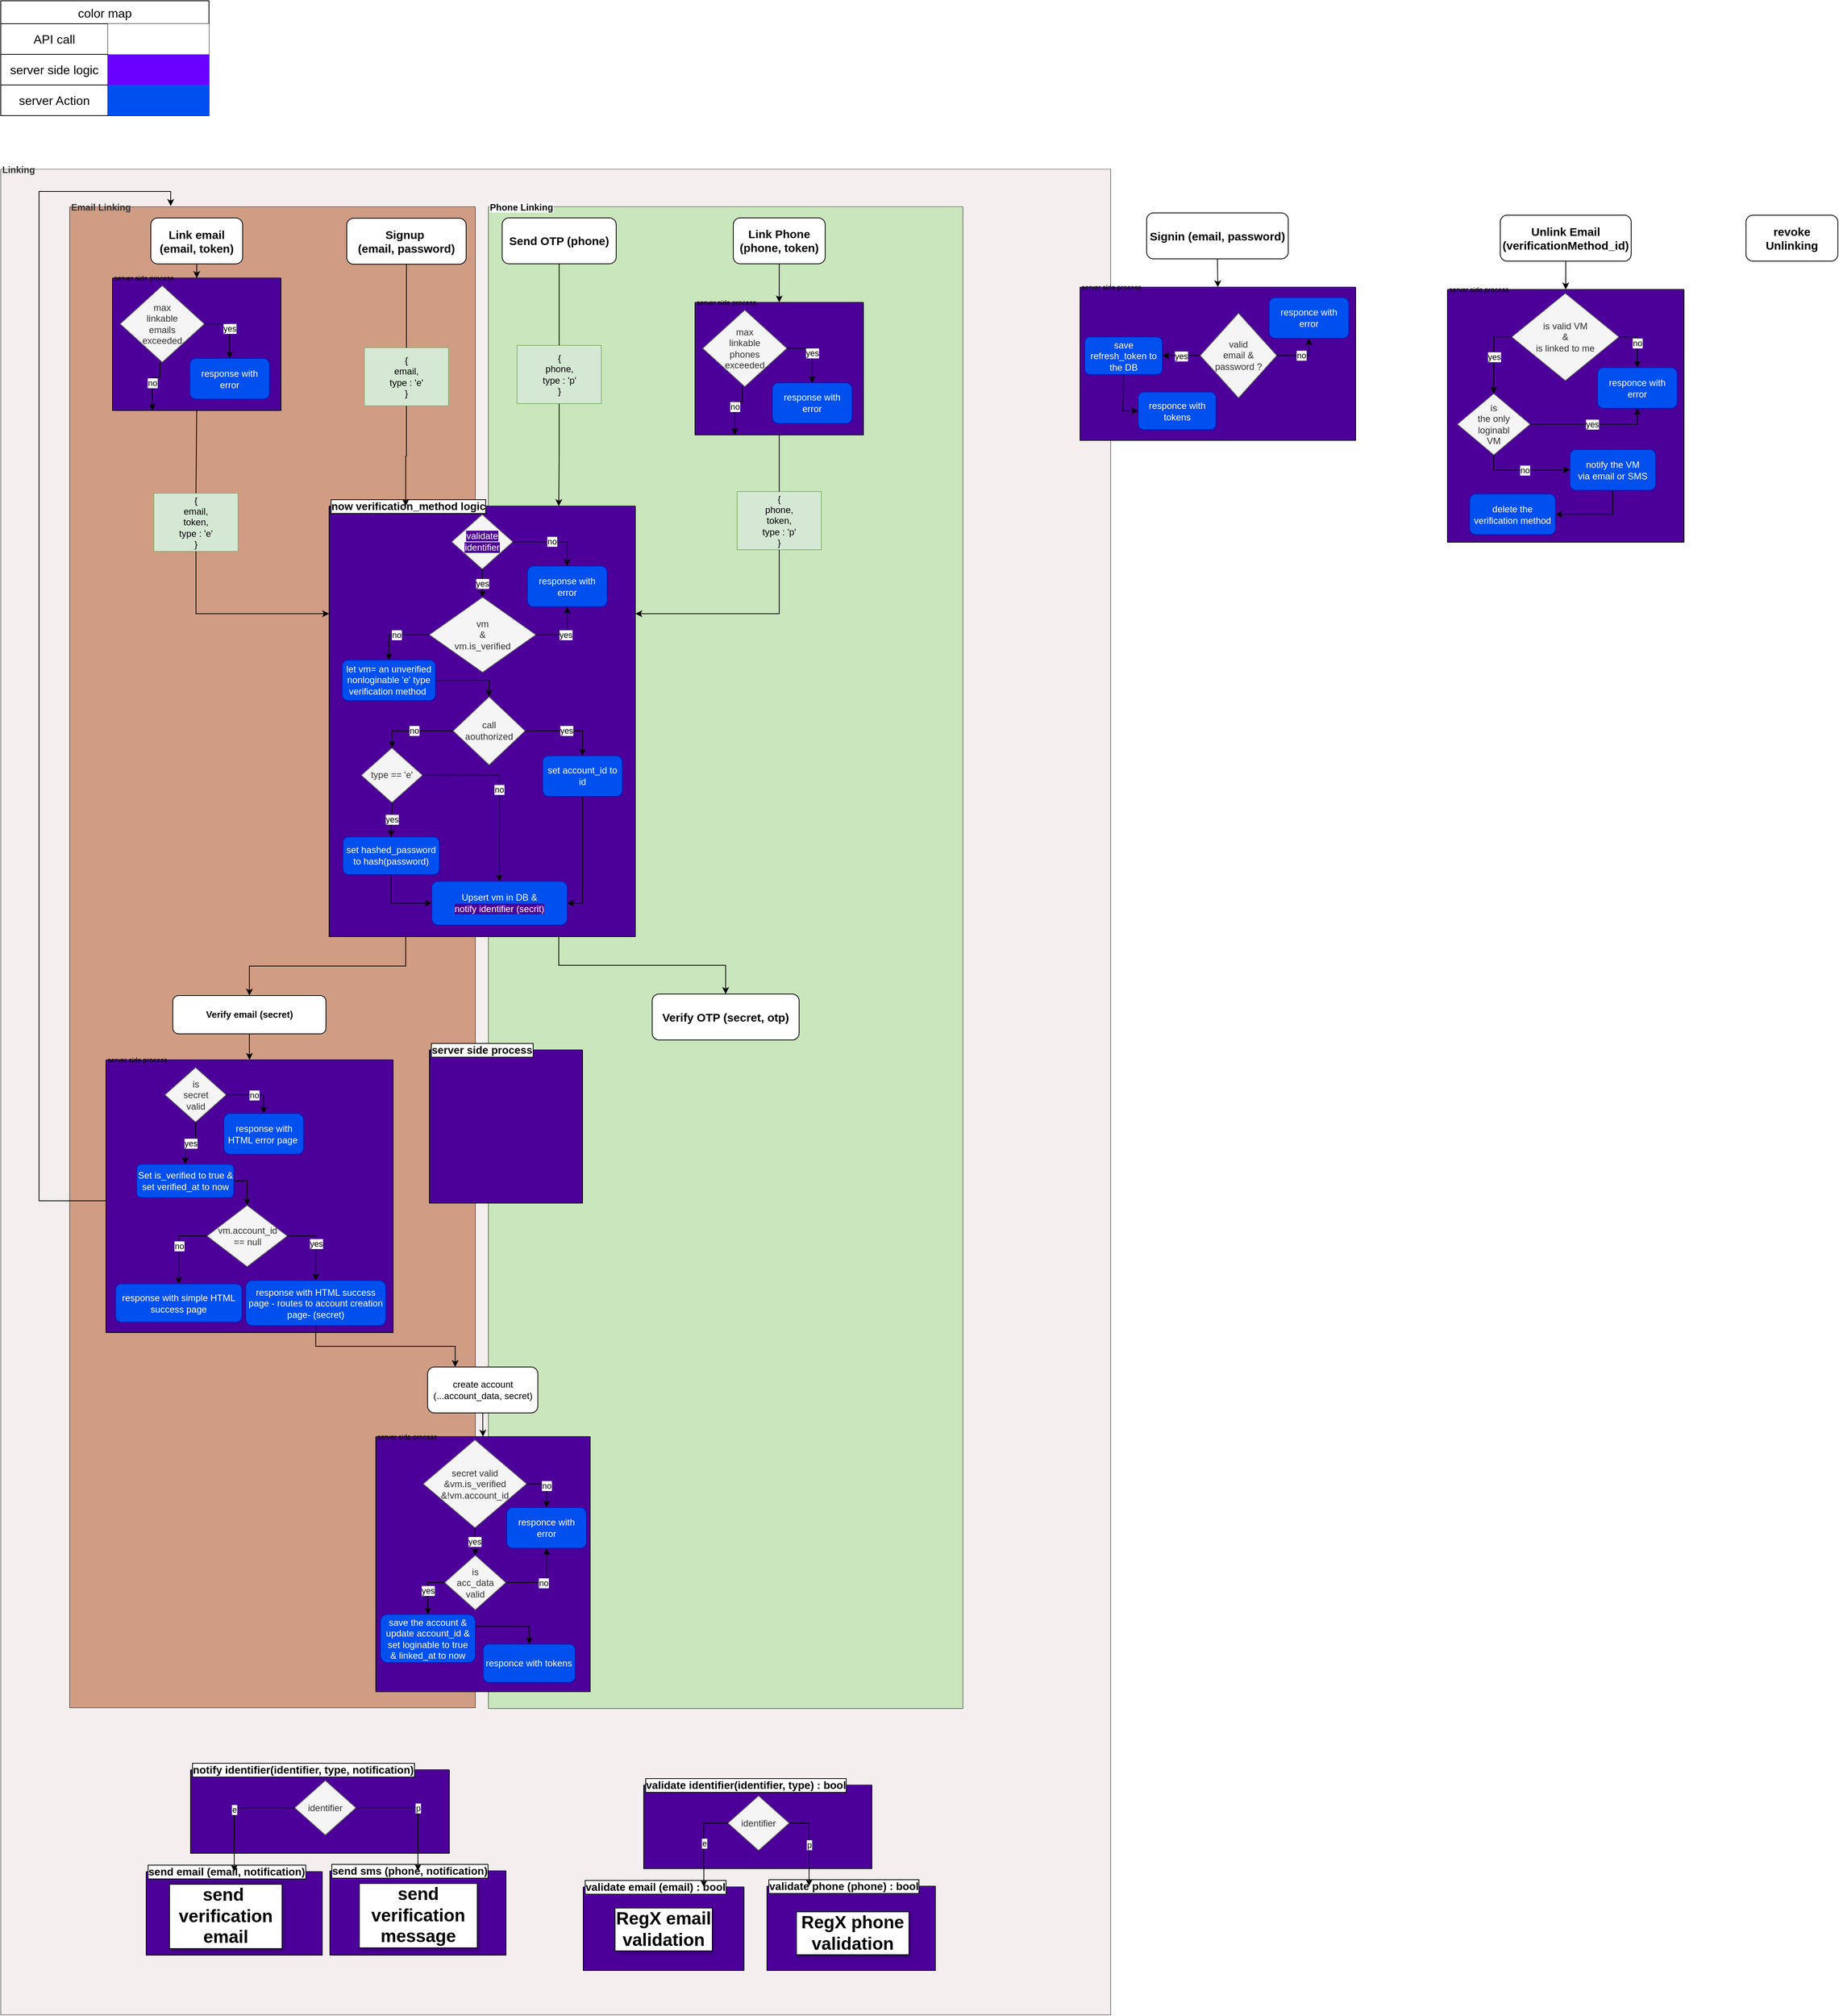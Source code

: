 <mxfile version="24.7.16" pages="2">
  <diagram name="Page-1" id="pteTAIGlAc0p7t94jHmJ">
    <mxGraphModel dx="1909" dy="949" grid="1" gridSize="10" guides="1" tooltips="1" connect="1" arrows="1" fold="1" page="1" pageScale="1" pageWidth="827" pageHeight="1169" math="0" shadow="0">
      <root>
        <mxCell id="0" />
        <mxCell id="1" parent="0" />
        <mxCell id="v1ZU1jeRRtBtOZHkuNUI-102" value="Linking" style="swimlane;startSize=0;align=left;swimlaneFillColor=#e9dddd;opacity=50;perimeterSpacing=1;fontColor=#333333;fontStyle=1" vertex="1" parent="1">
          <mxGeometry x="10" y="230" width="1450" height="2410" as="geometry" />
        </mxCell>
        <mxCell id="v1ZU1jeRRtBtOZHkuNUI-1" value="" style="group" vertex="1" connectable="0" parent="v1ZU1jeRRtBtOZHkuNUI-102">
          <mxGeometry x="761" y="2110" width="460" height="242" as="geometry" />
        </mxCell>
        <mxCell id="6JdxFMKGJGce-00UMF8G-4" value="validate phone (phone) : bool" style="swimlane;startSize=0;swimlaneFillColor=#4C0099;fontStyle=1;align=left;fontSize=14;labelBackgroundColor=default;labelBorderColor=default;whiteSpace=wrap;" vertex="1" parent="v1ZU1jeRRtBtOZHkuNUI-1">
          <mxGeometry x="240" y="132" width="220" height="110" as="geometry" />
        </mxCell>
        <mxCell id="mAUX-7upIq6EtIR3mSXo-9" value="RegX phone validation" style="text;html=1;align=center;verticalAlign=middle;whiteSpace=wrap;rounded=0;labelBackgroundColor=default;labelBorderColor=default;textShadow=1;fontSize=23;fontStyle=1" vertex="1" parent="6JdxFMKGJGce-00UMF8G-4">
          <mxGeometry x="37" y="30.56" width="150" height="60" as="geometry" />
        </mxCell>
        <mxCell id="mAUX-7upIq6EtIR3mSXo-5" value="validate email (email) : bool" style="swimlane;startSize=0;swimlaneFillColor=#4C0099;fontStyle=1;align=left;fontSize=14;labelBackgroundColor=default;labelBorderColor=default;whiteSpace=wrap;" vertex="1" parent="v1ZU1jeRRtBtOZHkuNUI-1">
          <mxGeometry y="133" width="210" height="109" as="geometry" />
        </mxCell>
        <mxCell id="mAUX-7upIq6EtIR3mSXo-8" value="RegX email validation" style="text;html=1;align=center;verticalAlign=middle;whiteSpace=wrap;rounded=0;labelBackgroundColor=default;labelBorderColor=default;textShadow=1;fontSize=23;fontStyle=1" vertex="1" parent="mAUX-7upIq6EtIR3mSXo-5">
          <mxGeometry x="40" y="25" width="130" height="60" as="geometry" />
        </mxCell>
        <mxCell id="mAUX-7upIq6EtIR3mSXo-10" value="validate identifier(identifier, type) : bool" style="swimlane;startSize=0;swimlaneFillColor=#4C0099;fontStyle=1;align=left;fontSize=14;labelBackgroundColor=default;labelBorderColor=default;whiteSpace=wrap;" vertex="1" parent="v1ZU1jeRRtBtOZHkuNUI-1">
          <mxGeometry x="79" width="298" height="109" as="geometry" />
        </mxCell>
        <mxCell id="mAUX-7upIq6EtIR3mSXo-11" value="identifier" style="rhombus;whiteSpace=wrap;html=1;fillColor=#f5f5f5;fontColor=#333333;strokeColor=#666666;" vertex="1" parent="mAUX-7upIq6EtIR3mSXo-10">
          <mxGeometry x="110" y="14.0" width="80" height="71.29" as="geometry" />
        </mxCell>
        <mxCell id="mAUX-7upIq6EtIR3mSXo-13" value="e" style="edgeStyle=orthogonalEdgeStyle;rounded=0;orthogonalLoop=1;jettySize=auto;html=1;exitX=0;exitY=0.5;exitDx=0;exitDy=0;entryX=0.75;entryY=0;entryDx=0;entryDy=0;" edge="1" source="mAUX-7upIq6EtIR3mSXo-11" parent="v1ZU1jeRRtBtOZHkuNUI-1" target="mAUX-7upIq6EtIR3mSXo-5">
          <mxGeometry relative="1" as="geometry">
            <mxPoint x="175.04" y="-93.3" as="targetPoint" />
          </mxGeometry>
        </mxCell>
        <mxCell id="mAUX-7upIq6EtIR3mSXo-12" value="p" style="edgeStyle=orthogonalEdgeStyle;rounded=0;orthogonalLoop=1;jettySize=auto;html=1;exitX=1;exitY=0.5;exitDx=0;exitDy=0;entryX=0.25;entryY=0;entryDx=0;entryDy=0;" edge="1" source="mAUX-7upIq6EtIR3mSXo-11" parent="v1ZU1jeRRtBtOZHkuNUI-1" target="6JdxFMKGJGce-00UMF8G-4">
          <mxGeometry relative="1" as="geometry">
            <mxPoint x="297.04" y="7.7" as="targetPoint" />
          </mxGeometry>
        </mxCell>
        <mxCell id="v1ZU1jeRRtBtOZHkuNUI-16" value="" style="group" vertex="1" connectable="0" parent="v1ZU1jeRRtBtOZHkuNUI-102">
          <mxGeometry x="190" y="2090" width="480" height="242" as="geometry" />
        </mxCell>
        <mxCell id="v1ZU1jeRRtBtOZHkuNUI-17" value="send sms (phone, notification)" style="swimlane;startSize=0;swimlaneFillColor=#4C0099;fontStyle=1;align=left;fontSize=14;labelBackgroundColor=default;labelBorderColor=default;whiteSpace=wrap;" vertex="1" parent="v1ZU1jeRRtBtOZHkuNUI-16">
          <mxGeometry x="240" y="132" width="230" height="110" as="geometry" />
        </mxCell>
        <mxCell id="v1ZU1jeRRtBtOZHkuNUI-18" value="send verification message" style="text;html=1;align=center;verticalAlign=middle;whiteSpace=wrap;rounded=0;labelBackgroundColor=default;labelBorderColor=default;textShadow=1;fontSize=23;fontStyle=1" vertex="1" parent="v1ZU1jeRRtBtOZHkuNUI-17">
          <mxGeometry x="37" y="12.56" width="157" height="90" as="geometry" />
        </mxCell>
        <mxCell id="v1ZU1jeRRtBtOZHkuNUI-19" value="send email (email, notification)" style="swimlane;startSize=0;swimlaneFillColor=#4C0099;fontStyle=1;align=left;fontSize=14;labelBackgroundColor=default;labelBorderColor=default;whiteSpace=wrap;" vertex="1" parent="v1ZU1jeRRtBtOZHkuNUI-16">
          <mxGeometry y="133" width="230" height="109" as="geometry" />
        </mxCell>
        <mxCell id="v1ZU1jeRRtBtOZHkuNUI-20" value="send&amp;nbsp; verification&lt;div&gt;email&lt;/div&gt;" style="text;html=1;align=center;verticalAlign=middle;whiteSpace=wrap;rounded=0;labelBackgroundColor=default;labelBorderColor=default;textShadow=1;fontSize=23;fontStyle=1" vertex="1" parent="v1ZU1jeRRtBtOZHkuNUI-19">
          <mxGeometry x="29" y="18" width="150" height="80" as="geometry" />
        </mxCell>
        <mxCell id="v1ZU1jeRRtBtOZHkuNUI-21" value="notify identifier(identifier, type, notification)" style="swimlane;startSize=0;swimlaneFillColor=#4C0099;fontStyle=1;align=left;fontSize=14;labelBackgroundColor=default;labelBorderColor=default;whiteSpace=wrap;" vertex="1" parent="v1ZU1jeRRtBtOZHkuNUI-16">
          <mxGeometry x="58" width="338" height="109" as="geometry" />
        </mxCell>
        <mxCell id="v1ZU1jeRRtBtOZHkuNUI-22" value="identifier" style="rhombus;whiteSpace=wrap;html=1;fillColor=#f5f5f5;fontColor=#333333;strokeColor=#666666;" vertex="1" parent="v1ZU1jeRRtBtOZHkuNUI-21">
          <mxGeometry x="136" y="14.0" width="80" height="71.29" as="geometry" />
        </mxCell>
        <mxCell id="v1ZU1jeRRtBtOZHkuNUI-23" value="e" style="edgeStyle=orthogonalEdgeStyle;rounded=0;orthogonalLoop=1;jettySize=auto;html=1;exitX=0;exitY=0.5;exitDx=0;exitDy=0;entryX=0.5;entryY=0;entryDx=0;entryDy=0;" edge="1" parent="v1ZU1jeRRtBtOZHkuNUI-16" source="v1ZU1jeRRtBtOZHkuNUI-22" target="v1ZU1jeRRtBtOZHkuNUI-19">
          <mxGeometry relative="1" as="geometry">
            <mxPoint x="175.04" y="-93.3" as="targetPoint" />
          </mxGeometry>
        </mxCell>
        <mxCell id="v1ZU1jeRRtBtOZHkuNUI-24" value="p" style="edgeStyle=orthogonalEdgeStyle;rounded=0;orthogonalLoop=1;jettySize=auto;html=1;exitX=1;exitY=0.5;exitDx=0;exitDy=0;" edge="1" parent="v1ZU1jeRRtBtOZHkuNUI-16" source="v1ZU1jeRRtBtOZHkuNUI-22" target="v1ZU1jeRRtBtOZHkuNUI-17">
          <mxGeometry relative="1" as="geometry">
            <mxPoint x="297.04" y="7.7" as="targetPoint" />
          </mxGeometry>
        </mxCell>
        <mxCell id="v1ZU1jeRRtBtOZHkuNUI-87" style="edgeStyle=orthogonalEdgeStyle;rounded=0;orthogonalLoop=1;jettySize=auto;html=1;entryX=0.5;entryY=0;entryDx=0;entryDy=0;" edge="1" parent="v1ZU1jeRRtBtOZHkuNUI-102" source="v1ZU1jeRRtBtOZHkuNUI-88" target="v1ZU1jeRRtBtOZHkuNUI-89">
          <mxGeometry relative="1" as="geometry" />
        </mxCell>
        <mxCell id="9fSp8sO44n7Tz8PfT3hy-3" value="Email Linking" style="swimlane;startSize=0;align=left;fillColor=none;fontColor=#333333;strokeColor=#000000;gradientColor=none;swimlaneFillColor=#AD4D1D;opacity=50;strokeWidth=1;perimeterSpacing=1;" parent="v1ZU1jeRRtBtOZHkuNUI-102" vertex="1">
          <mxGeometry x="90" y="49" width="530" height="1960" as="geometry" />
        </mxCell>
        <mxCell id="WjPGS6aV06rKY_8aKDoy-6" style="edgeStyle=orthogonalEdgeStyle;rounded=0;orthogonalLoop=1;jettySize=auto;html=1;entryX=0.5;entryY=0;entryDx=0;entryDy=0;" parent="9fSp8sO44n7Tz8PfT3hy-3" target="WjPGS6aV06rKY_8aKDoy-4" edge="1">
          <mxGeometry relative="1" as="geometry">
            <mxPoint x="233.71" y="1582" as="sourcePoint" />
          </mxGeometry>
        </mxCell>
        <mxCell id="_Lz6I93l5ru_T4zFbFvI-3" value="Verify email (secret)" style="rounded=1;whiteSpace=wrap;html=1;fontStyle=1" parent="9fSp8sO44n7Tz8PfT3hy-3" vertex="1">
          <mxGeometry x="134.83" y="1030" width="200" height="50" as="geometry" />
        </mxCell>
        <mxCell id="v1ZU1jeRRtBtOZHkuNUI-26" style="edgeStyle=orthogonalEdgeStyle;rounded=0;orthogonalLoop=1;jettySize=auto;html=1;entryX=0.25;entryY=0;entryDx=0;entryDy=0;exitX=0;exitY=0.5;exitDx=0;exitDy=0;" edge="1" parent="9fSp8sO44n7Tz8PfT3hy-3" source="ZFrwRgd-oDH84CEfDE7K-3" target="9fSp8sO44n7Tz8PfT3hy-3">
          <mxGeometry relative="1" as="geometry">
            <Array as="points">
              <mxPoint x="-40" y="1298" />
              <mxPoint x="-40" y="-20" />
              <mxPoint x="132" y="-20" />
            </Array>
          </mxGeometry>
        </mxCell>
        <mxCell id="ZFrwRgd-oDH84CEfDE7K-3" value="server side process" style="swimlane;startSize=0;swimlaneFillColor=#4C0099;fontStyle=0;align=left;fontSize=9;" parent="9fSp8sO44n7Tz8PfT3hy-3" vertex="1">
          <mxGeometry x="47.5" y="1114" width="375" height="356" as="geometry" />
        </mxCell>
        <mxCell id="ZFrwRgd-oDH84CEfDE7K-4" value="is&lt;br&gt;secret&lt;br&gt;valid" style="rhombus;whiteSpace=wrap;html=1;fillColor=#f5f5f5;fontColor=#333333;strokeColor=#666666;" parent="ZFrwRgd-oDH84CEfDE7K-3" vertex="1">
          <mxGeometry x="77.0" y="10" width="80" height="71.29" as="geometry" />
        </mxCell>
        <mxCell id="ZFrwRgd-oDH84CEfDE7K-5" value="no" style="edgeStyle=orthogonalEdgeStyle;rounded=0;orthogonalLoop=1;jettySize=auto;html=1;entryX=0.5;entryY=0;entryDx=0;entryDy=0;exitX=1;exitY=0.5;exitDx=0;exitDy=0;" parent="ZFrwRgd-oDH84CEfDE7K-3" source="ZFrwRgd-oDH84CEfDE7K-4" target="ZFrwRgd-oDH84CEfDE7K-7" edge="1">
          <mxGeometry relative="1" as="geometry">
            <mxPoint x="182.04" y="88.7" as="targetPoint" />
          </mxGeometry>
        </mxCell>
        <mxCell id="ZFrwRgd-oDH84CEfDE7K-6" value="yes" style="edgeStyle=orthogonalEdgeStyle;rounded=0;orthogonalLoop=1;jettySize=auto;html=1;entryX=0.5;entryY=0;entryDx=0;entryDy=0;" parent="ZFrwRgd-oDH84CEfDE7K-3" source="ZFrwRgd-oDH84CEfDE7K-4" target="ZFrwRgd-oDH84CEfDE7K-8" edge="1">
          <mxGeometry relative="1" as="geometry">
            <mxPoint x="90.04" y="127.7" as="targetPoint" />
          </mxGeometry>
        </mxCell>
        <mxCell id="ZFrwRgd-oDH84CEfDE7K-7" value="response with HTML error page&amp;nbsp;" style="rounded=1;whiteSpace=wrap;html=1;fillColor=#0050ef;fontColor=#ffffff;strokeColor=#001DBC;" parent="ZFrwRgd-oDH84CEfDE7K-3" vertex="1">
          <mxGeometry x="154.0" y="70" width="104.07" height="53.12" as="geometry" />
        </mxCell>
        <mxCell id="WjPGS6aV06rKY_8aKDoy-2" style="edgeStyle=orthogonalEdgeStyle;rounded=0;orthogonalLoop=1;jettySize=auto;html=1;entryX=0.5;entryY=0;entryDx=0;entryDy=0;exitX=1;exitY=0.5;exitDx=0;exitDy=0;" parent="ZFrwRgd-oDH84CEfDE7K-3" source="ZFrwRgd-oDH84CEfDE7K-8" target="WjPGS6aV06rKY_8aKDoy-16" edge="1">
          <mxGeometry relative="1" as="geometry" />
        </mxCell>
        <mxCell id="ZFrwRgd-oDH84CEfDE7K-8" value="Set is_verified to true &amp;amp; set verified_at to now" style="rounded=1;whiteSpace=wrap;html=1;fillColor=#0050ef;fontColor=#ffffff;strokeColor=#001DBC;" parent="ZFrwRgd-oDH84CEfDE7K-3" vertex="1">
          <mxGeometry x="40" y="136.12" width="127" height="43.88" as="geometry" />
        </mxCell>
        <mxCell id="WjPGS6aV06rKY_8aKDoy-1" value="response with HTML success page - routes to account creation page- (secret)" style="rounded=1;whiteSpace=wrap;html=1;fillColor=#0050ef;fontColor=#ffffff;strokeColor=#001DBC;" parent="ZFrwRgd-oDH84CEfDE7K-3" vertex="1">
          <mxGeometry x="182.5" y="288" width="183.07" height="59" as="geometry" />
        </mxCell>
        <mxCell id="WjPGS6aV06rKY_8aKDoy-16" value="vm.account_id&lt;br&gt;== null" style="rhombus;whiteSpace=wrap;html=1;fillColor=#f5f5f5;fontColor=#333333;strokeColor=#666666;" parent="ZFrwRgd-oDH84CEfDE7K-3" vertex="1">
          <mxGeometry x="132" y="190" width="104.73" height="80" as="geometry" />
        </mxCell>
        <mxCell id="WjPGS6aV06rKY_8aKDoy-17" value="no" style="edgeStyle=orthogonalEdgeStyle;rounded=0;orthogonalLoop=1;jettySize=auto;html=1;exitX=0;exitY=0.5;exitDx=0;exitDy=0;" parent="ZFrwRgd-oDH84CEfDE7K-3" source="WjPGS6aV06rKY_8aKDoy-16" target="WjPGS6aV06rKY_8aKDoy-19" edge="1">
          <mxGeometry relative="1" as="geometry">
            <mxPoint x="197.31" y="251.7" as="targetPoint" />
          </mxGeometry>
        </mxCell>
        <mxCell id="WjPGS6aV06rKY_8aKDoy-18" value="yes" style="edgeStyle=orthogonalEdgeStyle;rounded=0;orthogonalLoop=1;jettySize=auto;html=1;entryX=0.5;entryY=0;entryDx=0;entryDy=0;exitX=1;exitY=0.5;exitDx=0;exitDy=0;" parent="ZFrwRgd-oDH84CEfDE7K-3" source="WjPGS6aV06rKY_8aKDoy-16" target="WjPGS6aV06rKY_8aKDoy-1" edge="1">
          <mxGeometry relative="1" as="geometry">
            <mxPoint x="105.31" y="290.7" as="targetPoint" />
          </mxGeometry>
        </mxCell>
        <mxCell id="WjPGS6aV06rKY_8aKDoy-19" value="response with simple HTML success page" style="rounded=1;whiteSpace=wrap;html=1;fillColor=#0050ef;fontColor=#ffffff;strokeColor=#001DBC;" parent="ZFrwRgd-oDH84CEfDE7K-3" vertex="1">
          <mxGeometry x="12.5" y="292.5" width="165" height="50" as="geometry" />
        </mxCell>
        <mxCell id="_Lz6I93l5ru_T4zFbFvI-50" style="edgeStyle=orthogonalEdgeStyle;rounded=0;orthogonalLoop=1;jettySize=auto;html=1;entryX=0.5;entryY=0;entryDx=0;entryDy=0;" parent="9fSp8sO44n7Tz8PfT3hy-3" source="_Lz6I93l5ru_T4zFbFvI-3" target="ZFrwRgd-oDH84CEfDE7K-3" edge="1">
          <mxGeometry relative="1" as="geometry">
            <mxPoint x="186.0" y="478" as="targetPoint" />
          </mxGeometry>
        </mxCell>
        <mxCell id="WjPGS6aV06rKY_8aKDoy-27" style="edgeStyle=orthogonalEdgeStyle;rounded=0;orthogonalLoop=1;jettySize=auto;html=1;entryX=0.5;entryY=0;entryDx=0;entryDy=0;" parent="9fSp8sO44n7Tz8PfT3hy-3" source="WjPGS6aV06rKY_8aKDoy-15" target="l8-0bC7ax2X3n8z345mS-5" edge="1">
          <mxGeometry relative="1" as="geometry" />
        </mxCell>
        <mxCell id="WjPGS6aV06rKY_8aKDoy-15" value="Link email (email, token)" style="rounded=1;whiteSpace=wrap;html=1;fontStyle=1;fontSize=15;" parent="9fSp8sO44n7Tz8PfT3hy-3" vertex="1">
          <mxGeometry x="106" y="14.59" width="120" height="60" as="geometry" />
        </mxCell>
        <mxCell id="l8-0bC7ax2X3n8z345mS-5" value="server side process" style="swimlane;startSize=0;swimlaneFillColor=#4C0099;fontStyle=0;align=left;fontSize=9;" parent="9fSp8sO44n7Tz8PfT3hy-3" vertex="1">
          <mxGeometry x="56" y="93" width="220" height="173" as="geometry" />
        </mxCell>
        <mxCell id="l8-0bC7ax2X3n8z345mS-6" value="max&lt;div&gt;linkable&lt;/div&gt;&lt;div&gt;emails&lt;/div&gt;&lt;div&gt;exceeded&lt;/div&gt;" style="rhombus;whiteSpace=wrap;html=1;fillColor=#f5f5f5;fontColor=#333333;strokeColor=#666666;" parent="l8-0bC7ax2X3n8z345mS-5" vertex="1">
          <mxGeometry x="10" y="10" width="110" height="100" as="geometry" />
        </mxCell>
        <mxCell id="l8-0bC7ax2X3n8z345mS-7" value="yes" style="edgeStyle=orthogonalEdgeStyle;rounded=0;orthogonalLoop=1;jettySize=auto;html=1;entryX=0.5;entryY=0;entryDx=0;entryDy=0;exitX=1;exitY=0.5;exitDx=0;exitDy=0;" parent="l8-0bC7ax2X3n8z345mS-5" source="l8-0bC7ax2X3n8z345mS-6" target="l8-0bC7ax2X3n8z345mS-14" edge="1">
          <mxGeometry relative="1" as="geometry">
            <mxPoint x="182.04" y="101.7" as="targetPoint" />
          </mxGeometry>
        </mxCell>
        <mxCell id="l8-0bC7ax2X3n8z345mS-14" value="response with error" style="rounded=1;whiteSpace=wrap;html=1;fillColor=#0050ef;fontColor=#ffffff;strokeColor=#001DBC;" parent="l8-0bC7ax2X3n8z345mS-5" vertex="1">
          <mxGeometry x="101" y="105" width="104.07" height="53.12" as="geometry" />
        </mxCell>
        <mxCell id="l8-0bC7ax2X3n8z345mS-8" value="no" style="edgeStyle=orthogonalEdgeStyle;rounded=0;orthogonalLoop=1;jettySize=auto;html=1;entryX=0.25;entryY=1;entryDx=0;entryDy=0;" parent="l8-0bC7ax2X3n8z345mS-5" edge="1">
          <mxGeometry relative="1" as="geometry">
            <mxPoint x="52" y="173" as="targetPoint" />
            <mxPoint x="62" y="110.0" as="sourcePoint" />
            <Array as="points">
              <mxPoint x="62" y="130" />
              <mxPoint x="52" y="130" />
            </Array>
          </mxGeometry>
        </mxCell>
        <mxCell id="v1ZU1jeRRtBtOZHkuNUI-12" value="Signup&amp;nbsp;&lt;br&gt;(email, password)" style="rounded=1;whiteSpace=wrap;html=1;fontStyle=1;fontSize=15;" vertex="1" parent="9fSp8sO44n7Tz8PfT3hy-3">
          <mxGeometry x="362" y="15" width="156" height="60" as="geometry" />
        </mxCell>
        <mxCell id="v1ZU1jeRRtBtOZHkuNUI-67" value="" style="group" vertex="1" connectable="0" parent="9fSp8sO44n7Tz8PfT3hy-3">
          <mxGeometry x="110" y="310" width="110" height="170" as="geometry" />
        </mxCell>
        <mxCell id="v1ZU1jeRRtBtOZHkuNUI-70" value="{&lt;div&gt;email,&lt;br&gt;&lt;div&gt;token,&lt;br&gt;&lt;div&gt;type : &#39;e&#39;&lt;/div&gt;&lt;div&gt;}&lt;/div&gt;&lt;/div&gt;&lt;/div&gt;" style="html=1;whiteSpace=wrap;fillColor=#d5e8d4;strokeColor=#82b366;" vertex="1" parent="v1ZU1jeRRtBtOZHkuNUI-67">
          <mxGeometry y="64" width="110" height="76" as="geometry" />
        </mxCell>
        <mxCell id="v1ZU1jeRRtBtOZHkuNUI-69" value="" style="endArrow=none;html=1;rounded=0;entryX=0.5;entryY=0;entryDx=0;entryDy=0;exitX=0.5;exitY=1;exitDx=0;exitDy=0;" edge="1" parent="9fSp8sO44n7Tz8PfT3hy-3" target="v1ZU1jeRRtBtOZHkuNUI-70" source="l8-0bC7ax2X3n8z345mS-5">
          <mxGeometry width="50" height="50" relative="1" as="geometry">
            <mxPoint x="161" y="310" as="sourcePoint" />
            <mxPoint x="732" y="440" as="targetPoint" />
            <Array as="points" />
          </mxGeometry>
        </mxCell>
        <mxCell id="v1ZU1jeRRtBtOZHkuNUI-71" value="" style="group" vertex="1" connectable="0" parent="9fSp8sO44n7Tz8PfT3hy-3">
          <mxGeometry x="385" y="120" width="110" height="170" as="geometry" />
        </mxCell>
        <mxCell id="v1ZU1jeRRtBtOZHkuNUI-74" value="{&lt;div&gt;email,&lt;div&gt;&lt;div&gt;type : &#39;e&#39;&lt;/div&gt;&lt;div&gt;}&lt;/div&gt;&lt;/div&gt;&lt;/div&gt;" style="html=1;whiteSpace=wrap;fillColor=#d5e8d4;strokeColor=#82b366;" vertex="1" parent="v1ZU1jeRRtBtOZHkuNUI-71">
          <mxGeometry y="64" width="110" height="76" as="geometry" />
        </mxCell>
        <mxCell id="v1ZU1jeRRtBtOZHkuNUI-73" value="" style="endArrow=none;html=1;rounded=0;entryX=0.5;entryY=0;entryDx=0;entryDy=0;exitX=0.5;exitY=1;exitDx=0;exitDy=0;" edge="1" parent="9fSp8sO44n7Tz8PfT3hy-3" target="v1ZU1jeRRtBtOZHkuNUI-74" source="v1ZU1jeRRtBtOZHkuNUI-12">
          <mxGeometry width="50" height="50" relative="1" as="geometry">
            <mxPoint x="440" y="120" as="sourcePoint" />
            <mxPoint x="1011" y="250" as="targetPoint" />
            <Array as="points" />
          </mxGeometry>
        </mxCell>
        <mxCell id="v1ZU1jeRRtBtOZHkuNUI-25" value="Phone Linking" style="swimlane;startSize=0;align=left;labelBackgroundColor=default;fillColor=#ffffff;gradientColor=none;swimlaneFillColor=#a1df8b;opacity=50;" vertex="1" parent="v1ZU1jeRRtBtOZHkuNUI-102">
          <mxGeometry x="637" y="49" width="620" height="1961" as="geometry" />
        </mxCell>
        <mxCell id="6JdxFMKGJGce-00UMF8G-3" value="Send OTP (phone)" style="rounded=1;whiteSpace=wrap;html=1;fontStyle=1;fontSize=15;" vertex="1" parent="v1ZU1jeRRtBtOZHkuNUI-25">
          <mxGeometry x="18" y="14.45" width="149" height="60" as="geometry" />
        </mxCell>
        <mxCell id="6JdxFMKGJGce-00UMF8G-13" value="Link Phone (phone, token)" style="rounded=1;whiteSpace=wrap;html=1;fontStyle=1;fontSize=15;" vertex="1" parent="v1ZU1jeRRtBtOZHkuNUI-25">
          <mxGeometry x="320" y="14.45" width="120" height="60" as="geometry" />
        </mxCell>
        <mxCell id="6JdxFMKGJGce-00UMF8G-7" value="server side process" style="swimlane;startSize=0;swimlaneFillColor=#4C0099;fontStyle=0;align=left;fontSize=9;" vertex="1" parent="v1ZU1jeRRtBtOZHkuNUI-25">
          <mxGeometry x="270" y="124.86" width="220" height="173" as="geometry" />
        </mxCell>
        <mxCell id="6JdxFMKGJGce-00UMF8G-8" value="max&lt;div&gt;linkable&lt;/div&gt;&lt;div&gt;phones&lt;/div&gt;&lt;div&gt;exceeded&lt;/div&gt;" style="rhombus;whiteSpace=wrap;html=1;fillColor=#f5f5f5;fontColor=#333333;strokeColor=#666666;" vertex="1" parent="6JdxFMKGJGce-00UMF8G-7">
          <mxGeometry x="10" y="10" width="110" height="100" as="geometry" />
        </mxCell>
        <mxCell id="6JdxFMKGJGce-00UMF8G-9" value="yes" style="edgeStyle=orthogonalEdgeStyle;rounded=0;orthogonalLoop=1;jettySize=auto;html=1;entryX=0.5;entryY=0;entryDx=0;entryDy=0;exitX=1;exitY=0.5;exitDx=0;exitDy=0;" edge="1" parent="6JdxFMKGJGce-00UMF8G-7" source="6JdxFMKGJGce-00UMF8G-8" target="6JdxFMKGJGce-00UMF8G-10">
          <mxGeometry relative="1" as="geometry">
            <mxPoint x="182.04" y="101.7" as="targetPoint" />
          </mxGeometry>
        </mxCell>
        <mxCell id="6JdxFMKGJGce-00UMF8G-10" value="response with error" style="rounded=1;whiteSpace=wrap;html=1;fillColor=#0050ef;fontColor=#ffffff;strokeColor=#001DBC;" vertex="1" parent="6JdxFMKGJGce-00UMF8G-7">
          <mxGeometry x="101" y="105" width="104.07" height="53.12" as="geometry" />
        </mxCell>
        <mxCell id="6JdxFMKGJGce-00UMF8G-11" value="no" style="edgeStyle=orthogonalEdgeStyle;rounded=0;orthogonalLoop=1;jettySize=auto;html=1;entryX=0.25;entryY=1;entryDx=0;entryDy=0;" edge="1" parent="6JdxFMKGJGce-00UMF8G-7">
          <mxGeometry relative="1" as="geometry">
            <mxPoint x="52" y="173" as="targetPoint" />
            <mxPoint x="62" y="110.0" as="sourcePoint" />
            <Array as="points">
              <mxPoint x="62" y="130" />
              <mxPoint x="52" y="130" />
            </Array>
          </mxGeometry>
        </mxCell>
        <mxCell id="mAUX-7upIq6EtIR3mSXo-4" style="edgeStyle=orthogonalEdgeStyle;rounded=0;orthogonalLoop=1;jettySize=auto;html=1;" edge="1" parent="v1ZU1jeRRtBtOZHkuNUI-25" source="6JdxFMKGJGce-00UMF8G-13" target="6JdxFMKGJGce-00UMF8G-7">
          <mxGeometry relative="1" as="geometry" />
        </mxCell>
        <mxCell id="v1ZU1jeRRtBtOZHkuNUI-76" value="" style="group" vertex="1" connectable="0" parent="v1ZU1jeRRtBtOZHkuNUI-25">
          <mxGeometry x="325" y="307.86" width="110" height="170" as="geometry" />
        </mxCell>
        <mxCell id="v1ZU1jeRRtBtOZHkuNUI-79" value="{&lt;div&gt;phone,&lt;br&gt;&lt;div&gt;token,&lt;br&gt;&lt;div&gt;type : &#39;p&#39;&lt;/div&gt;&lt;div&gt;}&lt;/div&gt;&lt;/div&gt;&lt;/div&gt;" style="html=1;whiteSpace=wrap;fillColor=#d5e8d4;strokeColor=#82b366;" vertex="1" parent="v1ZU1jeRRtBtOZHkuNUI-76">
          <mxGeometry y="64" width="110" height="76" as="geometry" />
        </mxCell>
        <mxCell id="v1ZU1jeRRtBtOZHkuNUI-78" value="" style="endArrow=none;html=1;rounded=0;entryX=0.5;entryY=0;entryDx=0;entryDy=0;exitX=0.5;exitY=1;exitDx=0;exitDy=0;" edge="1" parent="v1ZU1jeRRtBtOZHkuNUI-25" target="v1ZU1jeRRtBtOZHkuNUI-79" source="6JdxFMKGJGce-00UMF8G-7">
          <mxGeometry width="50" height="50" relative="1" as="geometry">
            <mxPoint x="380" y="307.86" as="sourcePoint" />
            <mxPoint x="951" y="437.86" as="targetPoint" />
            <Array as="points" />
          </mxGeometry>
        </mxCell>
        <mxCell id="v1ZU1jeRRtBtOZHkuNUI-82" value="" style="group" vertex="1" connectable="0" parent="v1ZU1jeRRtBtOZHkuNUI-25">
          <mxGeometry x="37.5" y="117" width="110" height="170" as="geometry" />
        </mxCell>
        <mxCell id="v1ZU1jeRRtBtOZHkuNUI-85" value="{&lt;div&gt;phone,&lt;div&gt;&lt;div&gt;type : &#39;p&#39;&lt;/div&gt;&lt;div&gt;}&lt;/div&gt;&lt;/div&gt;&lt;/div&gt;" style="html=1;whiteSpace=wrap;fillColor=#d5e8d4;strokeColor=#82b366;" vertex="1" parent="v1ZU1jeRRtBtOZHkuNUI-82">
          <mxGeometry y="64" width="110" height="76" as="geometry" />
        </mxCell>
        <mxCell id="v1ZU1jeRRtBtOZHkuNUI-84" value="" style="endArrow=none;html=1;rounded=0;entryX=0.5;entryY=0;entryDx=0;entryDy=0;exitX=0.5;exitY=1;exitDx=0;exitDy=0;" edge="1" parent="v1ZU1jeRRtBtOZHkuNUI-25" target="v1ZU1jeRRtBtOZHkuNUI-85" source="6JdxFMKGJGce-00UMF8G-3">
          <mxGeometry width="50" height="50" relative="1" as="geometry">
            <mxPoint x="92.5" y="117" as="sourcePoint" />
            <mxPoint x="663.5" y="247" as="targetPoint" />
            <Array as="points" />
          </mxGeometry>
        </mxCell>
        <mxCell id="6JdxFMKGJGce-00UMF8G-5" value="Verify OTP (secret, otp)" style="rounded=1;whiteSpace=wrap;html=1;fontStyle=1;fontSize=15;" vertex="1" parent="v1ZU1jeRRtBtOZHkuNUI-25">
          <mxGeometry x="214" y="1028" width="192" height="60" as="geometry" />
        </mxCell>
        <mxCell id="v1ZU1jeRRtBtOZHkuNUI-110" value="server side process" style="swimlane;startSize=0;swimlaneFillColor=#4C0099;fontStyle=1;align=left;fontSize=14;labelBackgroundColor=default;labelBorderColor=default;whiteSpace=wrap;" vertex="1" parent="v1ZU1jeRRtBtOZHkuNUI-25">
          <mxGeometry x="-77" y="1101" width="200" height="200" as="geometry" />
        </mxCell>
        <mxCell id="mAUX-7upIq6EtIR3mSXo-3" value="" style="group" vertex="1" connectable="0" parent="v1ZU1jeRRtBtOZHkuNUI-102">
          <mxGeometry x="558" y="528.85" width="271" height="473.15" as="geometry" />
        </mxCell>
        <mxCell id="v1ZU1jeRRtBtOZHkuNUI-27" value="now verification_method logic" style="swimlane;startSize=0;swimlaneFillColor=#4C0099;fontStyle=1;align=left;fontSize=14;labelBackgroundColor=default;labelBorderColor=default;whiteSpace=wrap;container=0;" vertex="1" parent="mAUX-7upIq6EtIR3mSXo-3">
          <mxGeometry x="-129" y="-89" width="400" height="562.15" as="geometry" />
        </mxCell>
        <mxCell id="v1ZU1jeRRtBtOZHkuNUI-46" value="&lt;span style=&quot;background-color: rgb(76, 0, 153);&quot;&gt;&lt;font color=&quot;#ffffff&quot;&gt;validate identifier&lt;/font&gt;&lt;/span&gt;" style="rhombus;whiteSpace=wrap;html=1;fillColor=#f5f5f5;fontColor=#333333;strokeColor=#666666;" vertex="1" parent="mAUX-7upIq6EtIR3mSXo-3">
          <mxGeometry x="30.99" y="-78" width="80" height="71.29" as="geometry" />
        </mxCell>
        <mxCell id="v1ZU1jeRRtBtOZHkuNUI-47" value="response with error" style="rounded=1;whiteSpace=wrap;html=1;fillColor=#0050ef;fontColor=#ffffff;strokeColor=#001DBC;" vertex="1" parent="mAUX-7upIq6EtIR3mSXo-3">
          <mxGeometry x="129.99" y="-10.71" width="104.07" height="53.12" as="geometry" />
        </mxCell>
        <mxCell id="v1ZU1jeRRtBtOZHkuNUI-48" value="&lt;div&gt;vm&lt;/div&gt;&lt;div&gt;&amp;amp;&lt;/div&gt;&lt;div&gt;vm.is_verified&lt;/div&gt;" style="rhombus;whiteSpace=wrap;html=1;fillColor=#f5f5f5;fontColor=#333333;strokeColor=#666666;" vertex="1" parent="mAUX-7upIq6EtIR3mSXo-3">
          <mxGeometry x="1.97" y="30" width="139" height="98" as="geometry" />
        </mxCell>
        <mxCell id="v1ZU1jeRRtBtOZHkuNUI-49" value="let vm= an unverified nonloginable &#39;e&#39; type verification method&amp;nbsp;" style="rounded=1;whiteSpace=wrap;html=1;fillColor=#0050ef;fontColor=#ffffff;strokeColor=#001DBC;" vertex="1" parent="mAUX-7upIq6EtIR3mSXo-3">
          <mxGeometry x="-112.03" y="112" width="122.04" height="53" as="geometry" />
        </mxCell>
        <mxCell id="v1ZU1jeRRtBtOZHkuNUI-50" style="edgeStyle=orthogonalEdgeStyle;rounded=0;orthogonalLoop=1;jettySize=auto;html=1;entryX=0;entryY=0.5;entryDx=0;entryDy=0;exitX=0.5;exitY=1;exitDx=0;exitDy=0;" edge="1" parent="mAUX-7upIq6EtIR3mSXo-3" source="v1ZU1jeRRtBtOZHkuNUI-51" target="v1ZU1jeRRtBtOZHkuNUI-61">
          <mxGeometry relative="1" as="geometry" />
        </mxCell>
        <mxCell id="v1ZU1jeRRtBtOZHkuNUI-51" value="set hashed_password&lt;div&gt;to hash(password)&lt;/div&gt;" style="rounded=1;whiteSpace=wrap;html=1;fillColor=#0050ef;fontColor=#ffffff;strokeColor=#001DBC;" vertex="1" parent="mAUX-7upIq6EtIR3mSXo-3">
          <mxGeometry x="-111.03" y="343" width="126" height="49.17" as="geometry" />
        </mxCell>
        <mxCell id="v1ZU1jeRRtBtOZHkuNUI-52" value="no" style="edgeStyle=orthogonalEdgeStyle;rounded=0;orthogonalLoop=1;jettySize=auto;html=1;entryX=0.5;entryY=0;entryDx=0;entryDy=0;exitX=1;exitY=0.5;exitDx=0;exitDy=0;" edge="1" parent="mAUX-7upIq6EtIR3mSXo-3" source="v1ZU1jeRRtBtOZHkuNUI-46" target="v1ZU1jeRRtBtOZHkuNUI-47">
          <mxGeometry relative="1" as="geometry" />
        </mxCell>
        <mxCell id="v1ZU1jeRRtBtOZHkuNUI-53" value="yes" style="edgeStyle=orthogonalEdgeStyle;rounded=0;orthogonalLoop=1;jettySize=auto;html=1;" edge="1" parent="mAUX-7upIq6EtIR3mSXo-3" source="v1ZU1jeRRtBtOZHkuNUI-46" target="v1ZU1jeRRtBtOZHkuNUI-48">
          <mxGeometry relative="1" as="geometry" />
        </mxCell>
        <mxCell id="v1ZU1jeRRtBtOZHkuNUI-54" value="yes" style="edgeStyle=orthogonalEdgeStyle;rounded=0;orthogonalLoop=1;jettySize=auto;html=1;entryX=0.5;entryY=1;entryDx=0;entryDy=0;exitX=1;exitY=0.5;exitDx=0;exitDy=0;" edge="1" parent="mAUX-7upIq6EtIR3mSXo-3" source="v1ZU1jeRRtBtOZHkuNUI-48" target="v1ZU1jeRRtBtOZHkuNUI-47">
          <mxGeometry relative="1" as="geometry" />
        </mxCell>
        <mxCell id="v1ZU1jeRRtBtOZHkuNUI-55" value="no" style="edgeStyle=orthogonalEdgeStyle;rounded=0;orthogonalLoop=1;jettySize=auto;html=1;entryX=0.5;entryY=0;entryDx=0;entryDy=0;exitX=0;exitY=0.5;exitDx=0;exitDy=0;" edge="1" parent="mAUX-7upIq6EtIR3mSXo-3" source="v1ZU1jeRRtBtOZHkuNUI-48" target="v1ZU1jeRRtBtOZHkuNUI-49">
          <mxGeometry relative="1" as="geometry" />
        </mxCell>
        <mxCell id="v1ZU1jeRRtBtOZHkuNUI-56" style="edgeStyle=orthogonalEdgeStyle;rounded=0;orthogonalLoop=1;jettySize=auto;html=1;entryX=0.5;entryY=0;entryDx=0;entryDy=0;" edge="1" parent="mAUX-7upIq6EtIR3mSXo-3" source="v1ZU1jeRRtBtOZHkuNUI-49" target="v1ZU1jeRRtBtOZHkuNUI-58">
          <mxGeometry relative="1" as="geometry" />
        </mxCell>
        <mxCell id="v1ZU1jeRRtBtOZHkuNUI-57" value="yes" style="edgeStyle=orthogonalEdgeStyle;rounded=0;orthogonalLoop=1;jettySize=auto;html=1;exitX=1;exitY=0.5;exitDx=0;exitDy=0;entryX=0.5;entryY=0;entryDx=0;entryDy=0;" edge="1" parent="mAUX-7upIq6EtIR3mSXo-3" source="v1ZU1jeRRtBtOZHkuNUI-58" target="v1ZU1jeRRtBtOZHkuNUI-60">
          <mxGeometry relative="1" as="geometry" />
        </mxCell>
        <mxCell id="v1ZU1jeRRtBtOZHkuNUI-58" value="call&lt;br&gt;aouthorized" style="rhombus;whiteSpace=wrap;html=1;fillColor=#f5f5f5;fontColor=#333333;strokeColor=#666666;" vertex="1" parent="mAUX-7upIq6EtIR3mSXo-3">
          <mxGeometry x="33.01" y="160" width="94" height="89" as="geometry" />
        </mxCell>
        <mxCell id="v1ZU1jeRRtBtOZHkuNUI-59" style="edgeStyle=orthogonalEdgeStyle;rounded=0;orthogonalLoop=1;jettySize=auto;html=1;entryX=1;entryY=0.5;entryDx=0;entryDy=0;exitX=0.5;exitY=1;exitDx=0;exitDy=0;" edge="1" parent="mAUX-7upIq6EtIR3mSXo-3" source="v1ZU1jeRRtBtOZHkuNUI-60" target="v1ZU1jeRRtBtOZHkuNUI-61">
          <mxGeometry relative="1" as="geometry" />
        </mxCell>
        <mxCell id="v1ZU1jeRRtBtOZHkuNUI-60" value="set account_id to id" style="rounded=1;whiteSpace=wrap;html=1;fillColor=#0050ef;fontColor=#ffffff;strokeColor=#001DBC;" vertex="1" parent="mAUX-7upIq6EtIR3mSXo-3">
          <mxGeometry x="149.97" y="237" width="104.07" height="53.12" as="geometry" />
        </mxCell>
        <mxCell id="v1ZU1jeRRtBtOZHkuNUI-61" value="Upsert vm in DB &amp;amp;&lt;div&gt;&lt;span style=&quot;background-color: rgb(76, 0, 153);&quot;&gt;notify identifier (secrit)&lt;/span&gt;&lt;br&gt;&lt;/div&gt;" style="rounded=1;whiteSpace=wrap;html=1;fillColor=#0050ef;fontColor=#ffffff;strokeColor=#001DBC;" vertex="1" parent="mAUX-7upIq6EtIR3mSXo-3">
          <mxGeometry x="5.01" y="401" width="176.96" height="57" as="geometry" />
        </mxCell>
        <mxCell id="v1ZU1jeRRtBtOZHkuNUI-62" value="type == &#39;e&#39;" style="rhombus;whiteSpace=wrap;html=1;fillColor=#f5f5f5;fontColor=#333333;strokeColor=#666666;" vertex="1" parent="mAUX-7upIq6EtIR3mSXo-3">
          <mxGeometry x="-87.03" y="226.83" width="80" height="71.29" as="geometry" />
        </mxCell>
        <mxCell id="v1ZU1jeRRtBtOZHkuNUI-63" value="no" style="edgeStyle=orthogonalEdgeStyle;rounded=0;orthogonalLoop=1;jettySize=auto;html=1;entryX=0.5;entryY=0;entryDx=0;entryDy=0;exitX=0;exitY=0.5;exitDx=0;exitDy=0;" edge="1" parent="mAUX-7upIq6EtIR3mSXo-3" source="v1ZU1jeRRtBtOZHkuNUI-58" target="v1ZU1jeRRtBtOZHkuNUI-62">
          <mxGeometry relative="1" as="geometry" />
        </mxCell>
        <mxCell id="v1ZU1jeRRtBtOZHkuNUI-64" value="yes" style="edgeStyle=orthogonalEdgeStyle;rounded=0;orthogonalLoop=1;jettySize=auto;html=1;entryX=0.5;entryY=0;entryDx=0;entryDy=0;" edge="1" parent="mAUX-7upIq6EtIR3mSXo-3" source="v1ZU1jeRRtBtOZHkuNUI-62" target="v1ZU1jeRRtBtOZHkuNUI-51">
          <mxGeometry relative="1" as="geometry">
            <mxPoint x="-277.99" y="288.7" as="targetPoint" />
          </mxGeometry>
        </mxCell>
        <mxCell id="v1ZU1jeRRtBtOZHkuNUI-65" value="no" style="edgeStyle=orthogonalEdgeStyle;rounded=0;orthogonalLoop=1;jettySize=auto;html=1;entryX=0.5;entryY=0;entryDx=0;entryDy=0;exitX=1;exitY=0.5;exitDx=0;exitDy=0;" edge="1" parent="mAUX-7upIq6EtIR3mSXo-3" source="v1ZU1jeRRtBtOZHkuNUI-62" target="v1ZU1jeRRtBtOZHkuNUI-61">
          <mxGeometry relative="1" as="geometry">
            <mxPoint x="-185.99" y="249.7" as="targetPoint" />
          </mxGeometry>
        </mxCell>
        <mxCell id="v1ZU1jeRRtBtOZHkuNUI-68" style="edgeStyle=orthogonalEdgeStyle;rounded=0;orthogonalLoop=1;jettySize=auto;html=1;entryX=0;entryY=0.25;entryDx=0;entryDy=0;exitX=0.5;exitY=1;exitDx=0;exitDy=0;" edge="1" parent="v1ZU1jeRRtBtOZHkuNUI-102" source="v1ZU1jeRRtBtOZHkuNUI-70" target="v1ZU1jeRRtBtOZHkuNUI-27">
          <mxGeometry relative="1" as="geometry">
            <mxPoint x="429" y="586.5" as="targetPoint" />
          </mxGeometry>
        </mxCell>
        <mxCell id="v1ZU1jeRRtBtOZHkuNUI-75" style="edgeStyle=orthogonalEdgeStyle;rounded=0;orthogonalLoop=1;jettySize=auto;html=1;entryX=0.25;entryY=0;entryDx=0;entryDy=0;" edge="1" parent="v1ZU1jeRRtBtOZHkuNUI-102" source="v1ZU1jeRRtBtOZHkuNUI-74" target="v1ZU1jeRRtBtOZHkuNUI-27">
          <mxGeometry relative="1" as="geometry">
            <mxPoint x="529" y="446" as="targetPoint" />
          </mxGeometry>
        </mxCell>
        <mxCell id="v1ZU1jeRRtBtOZHkuNUI-83" style="edgeStyle=orthogonalEdgeStyle;rounded=0;orthogonalLoop=1;jettySize=auto;html=1;entryX=0.75;entryY=0;entryDx=0;entryDy=0;" edge="1" parent="v1ZU1jeRRtBtOZHkuNUI-102" source="v1ZU1jeRRtBtOZHkuNUI-85" target="v1ZU1jeRRtBtOZHkuNUI-27">
          <mxGeometry relative="1" as="geometry">
            <mxPoint x="2339" y="256" as="targetPoint" />
          </mxGeometry>
        </mxCell>
        <mxCell id="v1ZU1jeRRtBtOZHkuNUI-77" style="edgeStyle=orthogonalEdgeStyle;rounded=0;orthogonalLoop=1;jettySize=auto;html=1;entryX=1;entryY=0.25;entryDx=0;entryDy=0;exitX=0.5;exitY=1;exitDx=0;exitDy=0;" edge="1" parent="v1ZU1jeRRtBtOZHkuNUI-102" source="v1ZU1jeRRtBtOZHkuNUI-79" target="v1ZU1jeRRtBtOZHkuNUI-27">
          <mxGeometry relative="1" as="geometry">
            <mxPoint x="2439" y="396.5" as="targetPoint" />
          </mxGeometry>
        </mxCell>
        <mxCell id="v1ZU1jeRRtBtOZHkuNUI-88" value="create account (...account_data, secret)" style="rounded=1;whiteSpace=wrap;html=1;" vertex="1" parent="v1ZU1jeRRtBtOZHkuNUI-102">
          <mxGeometry x="557.67" y="1564" width="144" height="60" as="geometry" />
        </mxCell>
        <mxCell id="v1ZU1jeRRtBtOZHkuNUI-89" value="server side process" style="swimlane;startSize=0;swimlaneFillColor=#4C0099;fontStyle=0;align=left;fontSize=9;" vertex="1" parent="v1ZU1jeRRtBtOZHkuNUI-102">
          <mxGeometry x="490" y="1655" width="280" height="333" as="geometry" />
        </mxCell>
        <mxCell id="v1ZU1jeRRtBtOZHkuNUI-90" value="responce with error" style="rounded=1;whiteSpace=wrap;html=1;fillColor=#0050ef;fontColor=#ffffff;strokeColor=#001DBC;" vertex="1" parent="v1ZU1jeRRtBtOZHkuNUI-89">
          <mxGeometry x="170.93" y="92.53" width="104.07" height="53.12" as="geometry" />
        </mxCell>
        <mxCell id="v1ZU1jeRRtBtOZHkuNUI-91" value="is &lt;br&gt;acc_data&lt;br&gt;valid" style="rhombus;whiteSpace=wrap;html=1;fillColor=#f5f5f5;fontColor=#333333;strokeColor=#666666;" vertex="1" parent="v1ZU1jeRRtBtOZHkuNUI-89">
          <mxGeometry x="89.93" y="154.89" width="80" height="71.29" as="geometry" />
        </mxCell>
        <mxCell id="v1ZU1jeRRtBtOZHkuNUI-92" value="secret valid&lt;br&gt;&amp;amp;vm.is_verified&lt;div&gt;&amp;amp;!vm.account_id&lt;/div&gt;" style="rhombus;whiteSpace=wrap;html=1;fillColor=#f5f5f5;fontColor=#333333;strokeColor=#666666;" vertex="1" parent="v1ZU1jeRRtBtOZHkuNUI-89">
          <mxGeometry x="61.93" y="4.18" width="135.07" height="114.82" as="geometry" />
        </mxCell>
        <mxCell id="v1ZU1jeRRtBtOZHkuNUI-93" value="save the account &amp;amp; update account_id &amp;amp; set loginable to true&lt;div&gt;&amp;amp; linked_at to now&lt;/div&gt;" style="rounded=1;whiteSpace=wrap;html=1;fillColor=#0050ef;fontColor=#ffffff;strokeColor=#001DBC;" vertex="1" parent="v1ZU1jeRRtBtOZHkuNUI-89">
          <mxGeometry x="5.93" y="232.18" width="124.07" height="62.82" as="geometry" />
        </mxCell>
        <mxCell id="v1ZU1jeRRtBtOZHkuNUI-94" value="responce with tokens" style="rounded=1;whiteSpace=wrap;html=1;fillColor=#0050ef;fontColor=#ffffff;strokeColor=#001DBC;" vertex="1" parent="v1ZU1jeRRtBtOZHkuNUI-89">
          <mxGeometry x="140.26" y="270.82" width="120" height="50" as="geometry" />
        </mxCell>
        <mxCell id="v1ZU1jeRRtBtOZHkuNUI-95" value="no" style="edgeStyle=orthogonalEdgeStyle;rounded=0;orthogonalLoop=1;jettySize=auto;html=1;entryX=0.5;entryY=1;entryDx=0;entryDy=0;exitX=1;exitY=0.5;exitDx=0;exitDy=0;" edge="1" parent="v1ZU1jeRRtBtOZHkuNUI-89" source="v1ZU1jeRRtBtOZHkuNUI-91" target="v1ZU1jeRRtBtOZHkuNUI-90">
          <mxGeometry relative="1" as="geometry" />
        </mxCell>
        <mxCell id="v1ZU1jeRRtBtOZHkuNUI-96" value="yes" style="edgeStyle=orthogonalEdgeStyle;rounded=0;orthogonalLoop=1;jettySize=auto;html=1;entryX=0.5;entryY=0;entryDx=0;entryDy=0;" edge="1" parent="v1ZU1jeRRtBtOZHkuNUI-89" source="v1ZU1jeRRtBtOZHkuNUI-92" target="v1ZU1jeRRtBtOZHkuNUI-91">
          <mxGeometry relative="1" as="geometry" />
        </mxCell>
        <mxCell id="v1ZU1jeRRtBtOZHkuNUI-97" value="no" style="edgeStyle=orthogonalEdgeStyle;rounded=0;orthogonalLoop=1;jettySize=auto;html=1;entryX=0.5;entryY=0;entryDx=0;entryDy=0;exitX=1;exitY=0.5;exitDx=0;exitDy=0;" edge="1" parent="v1ZU1jeRRtBtOZHkuNUI-89" source="v1ZU1jeRRtBtOZHkuNUI-92" target="v1ZU1jeRRtBtOZHkuNUI-90">
          <mxGeometry relative="1" as="geometry" />
        </mxCell>
        <mxCell id="v1ZU1jeRRtBtOZHkuNUI-98" value="yes" style="edgeStyle=orthogonalEdgeStyle;rounded=0;orthogonalLoop=1;jettySize=auto;html=1;entryX=0.5;entryY=0;entryDx=0;entryDy=0;exitX=0;exitY=0.5;exitDx=0;exitDy=0;fillColor=none;" edge="1" parent="v1ZU1jeRRtBtOZHkuNUI-89" source="v1ZU1jeRRtBtOZHkuNUI-91" target="v1ZU1jeRRtBtOZHkuNUI-93">
          <mxGeometry relative="1" as="geometry" />
        </mxCell>
        <mxCell id="v1ZU1jeRRtBtOZHkuNUI-99" style="edgeStyle=orthogonalEdgeStyle;rounded=0;orthogonalLoop=1;jettySize=auto;html=1;entryX=0.5;entryY=0;entryDx=0;entryDy=0;exitX=1;exitY=0.25;exitDx=0;exitDy=0;" edge="1" parent="v1ZU1jeRRtBtOZHkuNUI-89" source="v1ZU1jeRRtBtOZHkuNUI-93" target="v1ZU1jeRRtBtOZHkuNUI-94">
          <mxGeometry relative="1" as="geometry" />
        </mxCell>
        <mxCell id="ZFrwRgd-oDH84CEfDE7K-2" style="edgeStyle=orthogonalEdgeStyle;rounded=0;orthogonalLoop=1;jettySize=auto;html=1;entryX=0.5;entryY=0;entryDx=0;entryDy=0;exitX=0.25;exitY=1;exitDx=0;exitDy=0;" parent="v1ZU1jeRRtBtOZHkuNUI-102" source="v1ZU1jeRRtBtOZHkuNUI-27" target="_Lz6I93l5ru_T4zFbFvI-3" edge="1">
          <mxGeometry relative="1" as="geometry">
            <mxPoint x="529" y="1008" as="sourcePoint" />
          </mxGeometry>
        </mxCell>
        <mxCell id="WjPGS6aV06rKY_8aKDoy-3" style="edgeStyle=orthogonalEdgeStyle;rounded=0;orthogonalLoop=1;jettySize=auto;html=1;entryX=0.25;entryY=0;entryDx=0;entryDy=0;exitX=0.5;exitY=1;exitDx=0;exitDy=0;" parent="v1ZU1jeRRtBtOZHkuNUI-102" source="WjPGS6aV06rKY_8aKDoy-1" target="v1ZU1jeRRtBtOZHkuNUI-88" edge="1">
          <mxGeometry relative="1" as="geometry" />
        </mxCell>
        <mxCell id="v1ZU1jeRRtBtOZHkuNUI-108" style="edgeStyle=orthogonalEdgeStyle;rounded=0;orthogonalLoop=1;jettySize=auto;html=1;entryX=0.5;entryY=0;entryDx=0;entryDy=0;exitX=0.75;exitY=1;exitDx=0;exitDy=0;" edge="1" parent="v1ZU1jeRRtBtOZHkuNUI-102" source="v1ZU1jeRRtBtOZHkuNUI-27" target="6JdxFMKGJGce-00UMF8G-5">
          <mxGeometry relative="1" as="geometry" />
        </mxCell>
        <mxCell id="_Lz6I93l5ru_T4zFbFvI-14" value="color map" style="shape=table;startSize=30;container=1;collapsible=0;childLayout=tableLayout;strokeColor=default;fontSize=16;" parent="1" vertex="1">
          <mxGeometry x="10" y="10" width="272" height="150" as="geometry" />
        </mxCell>
        <mxCell id="_Lz6I93l5ru_T4zFbFvI-15" value="" style="shape=tableRow;horizontal=0;startSize=0;swimlaneHead=0;swimlaneBody=0;strokeColor=inherit;top=0;left=0;bottom=0;right=0;collapsible=0;dropTarget=0;fillColor=none;points=[[0,0.5],[1,0.5]];portConstraint=eastwest;fontSize=16;" parent="_Lz6I93l5ru_T4zFbFvI-14" vertex="1">
          <mxGeometry y="30" width="272" height="40" as="geometry" />
        </mxCell>
        <mxCell id="_Lz6I93l5ru_T4zFbFvI-16" value="API call" style="shape=partialRectangle;html=1;whiteSpace=wrap;connectable=0;strokeColor=inherit;overflow=hidden;fillColor=none;top=0;left=0;bottom=0;right=0;pointerEvents=1;fontSize=16;" parent="_Lz6I93l5ru_T4zFbFvI-15" vertex="1">
          <mxGeometry width="140" height="40" as="geometry">
            <mxRectangle width="140" height="40" as="alternateBounds" />
          </mxGeometry>
        </mxCell>
        <mxCell id="_Lz6I93l5ru_T4zFbFvI-17" value="" style="shape=partialRectangle;html=1;whiteSpace=wrap;connectable=0;overflow=hidden;top=0;left=0;bottom=0;right=0;pointerEvents=1;fontSize=16;" parent="_Lz6I93l5ru_T4zFbFvI-15" vertex="1">
          <mxGeometry x="140" width="132" height="40" as="geometry">
            <mxRectangle width="132" height="40" as="alternateBounds" />
          </mxGeometry>
        </mxCell>
        <mxCell id="_Lz6I93l5ru_T4zFbFvI-19" value="" style="shape=tableRow;horizontal=0;startSize=0;swimlaneHead=0;swimlaneBody=0;strokeColor=inherit;top=0;left=0;bottom=0;right=0;collapsible=0;dropTarget=0;fillColor=none;points=[[0,0.5],[1,0.5]];portConstraint=eastwest;fontSize=16;" parent="_Lz6I93l5ru_T4zFbFvI-14" vertex="1">
          <mxGeometry y="70" width="272" height="40" as="geometry" />
        </mxCell>
        <mxCell id="_Lz6I93l5ru_T4zFbFvI-20" value="server side logic" style="shape=partialRectangle;html=1;whiteSpace=wrap;connectable=0;strokeColor=inherit;overflow=hidden;fillColor=none;top=0;left=0;bottom=0;right=0;pointerEvents=1;fontSize=16;" parent="_Lz6I93l5ru_T4zFbFvI-19" vertex="1">
          <mxGeometry width="140" height="40" as="geometry">
            <mxRectangle width="140" height="40" as="alternateBounds" />
          </mxGeometry>
        </mxCell>
        <mxCell id="_Lz6I93l5ru_T4zFbFvI-21" value="" style="shape=partialRectangle;html=1;whiteSpace=wrap;connectable=0;strokeColor=#3700CC;overflow=hidden;fillColor=#6a00ff;top=0;left=0;bottom=0;right=0;pointerEvents=1;fontSize=16;fontColor=#ffffff;" parent="_Lz6I93l5ru_T4zFbFvI-19" vertex="1">
          <mxGeometry x="140" width="132" height="40" as="geometry">
            <mxRectangle width="132" height="40" as="alternateBounds" />
          </mxGeometry>
        </mxCell>
        <mxCell id="_Lz6I93l5ru_T4zFbFvI-23" value="" style="shape=tableRow;horizontal=0;startSize=0;swimlaneHead=0;swimlaneBody=0;strokeColor=inherit;top=0;left=0;bottom=0;right=0;collapsible=0;dropTarget=0;fillColor=none;points=[[0,0.5],[1,0.5]];portConstraint=eastwest;fontSize=16;" parent="_Lz6I93l5ru_T4zFbFvI-14" vertex="1">
          <mxGeometry y="110" width="272" height="40" as="geometry" />
        </mxCell>
        <mxCell id="_Lz6I93l5ru_T4zFbFvI-24" value="server Action" style="shape=partialRectangle;html=1;whiteSpace=wrap;connectable=0;strokeColor=inherit;overflow=hidden;fillColor=none;top=0;left=0;bottom=0;right=0;pointerEvents=1;fontSize=16;" parent="_Lz6I93l5ru_T4zFbFvI-23" vertex="1">
          <mxGeometry width="140" height="40" as="geometry">
            <mxRectangle width="140" height="40" as="alternateBounds" />
          </mxGeometry>
        </mxCell>
        <mxCell id="_Lz6I93l5ru_T4zFbFvI-25" value="" style="shape=partialRectangle;html=1;whiteSpace=wrap;connectable=0;strokeColor=#001DBC;overflow=hidden;fillColor=#0050ef;top=0;left=0;bottom=0;right=0;pointerEvents=1;fontSize=16;fontColor=#ffffff;" parent="_Lz6I93l5ru_T4zFbFvI-23" vertex="1">
          <mxGeometry x="140" width="132" height="40" as="geometry">
            <mxRectangle width="132" height="40" as="alternateBounds" />
          </mxGeometry>
        </mxCell>
        <mxCell id="_Lz6I93l5ru_T4zFbFvI-88" style="edgeStyle=orthogonalEdgeStyle;rounded=0;orthogonalLoop=1;jettySize=auto;html=1;entryX=0.5;entryY=0;entryDx=0;entryDy=0;exitX=0.5;exitY=1;exitDx=0;exitDy=0;" parent="1" source="WjPGS6aV06rKY_8aKDoy-7" target="WjPGS6aV06rKY_8aKDoy-10" edge="1">
          <mxGeometry relative="1" as="geometry">
            <mxPoint x="765" y="309.17" as="sourcePoint" />
            <mxPoint x="765" y="350" as="targetPoint" />
          </mxGeometry>
        </mxCell>
        <mxCell id="WjPGS6aV06rKY_8aKDoy-7" value="Signin (email, password)" style="rounded=1;whiteSpace=wrap;html=1;fontStyle=1;fontSize=15;" parent="1" vertex="1">
          <mxGeometry x="1507" y="287" width="185" height="60" as="geometry" />
        </mxCell>
        <mxCell id="WjPGS6aV06rKY_8aKDoy-10" value="server side process" style="swimlane;startSize=0;swimlaneFillColor=#4C0099;fontStyle=0;align=left;fontSize=9;" parent="1" vertex="1">
          <mxGeometry x="1420" y="384" width="360" height="200" as="geometry" />
        </mxCell>
        <mxCell id="WjPGS6aV06rKY_8aKDoy-12" style="edgeStyle=orthogonalEdgeStyle;rounded=0;orthogonalLoop=1;jettySize=auto;html=1;entryX=0;entryY=0.5;entryDx=0;entryDy=0;" parent="WjPGS6aV06rKY_8aKDoy-10" source="_Lz6I93l5ru_T4zFbFvI-83" target="WjPGS6aV06rKY_8aKDoy-11" edge="1">
          <mxGeometry relative="1" as="geometry" />
        </mxCell>
        <mxCell id="_Lz6I93l5ru_T4zFbFvI-83" value="save refresh_token to the DB" style="rounded=1;whiteSpace=wrap;html=1;fillColor=#0050ef;fontColor=#ffffff;strokeColor=#001DBC;" parent="WjPGS6aV06rKY_8aKDoy-10" vertex="1">
          <mxGeometry x="6" y="65.0" width="101.53" height="49.17" as="geometry" />
        </mxCell>
        <mxCell id="_Lz6I93l5ru_T4zFbFvI-84" value="yes" style="edgeStyle=orthogonalEdgeStyle;rounded=0;orthogonalLoop=1;jettySize=auto;html=1;entryX=1;entryY=0.5;entryDx=0;entryDy=0;exitX=0;exitY=0.5;exitDx=0;exitDy=0;fillColor=none;" parent="WjPGS6aV06rKY_8aKDoy-10" source="_Lz6I93l5ru_T4zFbFvI-85" target="_Lz6I93l5ru_T4zFbFvI-83" edge="1">
          <mxGeometry relative="1" as="geometry" />
        </mxCell>
        <mxCell id="_Lz6I93l5ru_T4zFbFvI-85" value="valid&lt;br&gt;email &amp;amp;&lt;br&gt;password ?" style="rhombus;whiteSpace=wrap;html=1;fillColor=#f5f5f5;fontColor=#333333;strokeColor=#666666;" parent="WjPGS6aV06rKY_8aKDoy-10" vertex="1">
          <mxGeometry x="157" y="33.92" width="100" height="110.65" as="geometry" />
        </mxCell>
        <mxCell id="_Lz6I93l5ru_T4zFbFvI-86" value="responce with error" style="rounded=1;whiteSpace=wrap;html=1;fillColor=#0050ef;fontColor=#ffffff;strokeColor=#001DBC;" parent="WjPGS6aV06rKY_8aKDoy-10" vertex="1">
          <mxGeometry x="247" y="13.59" width="104.07" height="53.12" as="geometry" />
        </mxCell>
        <mxCell id="_Lz6I93l5ru_T4zFbFvI-87" value="no" style="edgeStyle=orthogonalEdgeStyle;rounded=0;orthogonalLoop=1;jettySize=auto;html=1;entryX=0.5;entryY=1;entryDx=0;entryDy=0;exitX=1;exitY=0.5;exitDx=0;exitDy=0;" parent="WjPGS6aV06rKY_8aKDoy-10" source="_Lz6I93l5ru_T4zFbFvI-85" target="_Lz6I93l5ru_T4zFbFvI-86" edge="1">
          <mxGeometry relative="1" as="geometry" />
        </mxCell>
        <mxCell id="WjPGS6aV06rKY_8aKDoy-11" value="responce with tokens" style="rounded=1;whiteSpace=wrap;html=1;fillColor=#0050ef;fontColor=#ffffff;strokeColor=#001DBC;" parent="WjPGS6aV06rKY_8aKDoy-10" vertex="1">
          <mxGeometry x="76" y="137" width="101.53" height="49.17" as="geometry" />
        </mxCell>
        <mxCell id="l8-0bC7ax2X3n8z345mS-1" value="server side process" style="swimlane;startSize=0;swimlaneFillColor=#4C0099;fontStyle=0;align=left;fontSize=9;" parent="1" vertex="1">
          <mxGeometry x="1900" y="387" width="309" height="330" as="geometry" />
        </mxCell>
        <mxCell id="2UZ3ieq_R4y29duBAabU-2" value="no" style="edgeStyle=orthogonalEdgeStyle;rounded=0;orthogonalLoop=1;jettySize=auto;html=1;entryX=0;entryY=0.5;entryDx=0;entryDy=0;exitX=0.5;exitY=1;exitDx=0;exitDy=0;" parent="l8-0bC7ax2X3n8z345mS-1" source="l8-0bC7ax2X3n8z345mS-2" target="2UZ3ieq_R4y29duBAabU-1" edge="1">
          <mxGeometry relative="1" as="geometry" />
        </mxCell>
        <mxCell id="l8-0bC7ax2X3n8z345mS-2" value="is&lt;div&gt;the only&lt;div&gt;loginabl&lt;/div&gt;&lt;/div&gt;&lt;div&gt;VM&lt;/div&gt;" style="rhombus;whiteSpace=wrap;html=1;fillColor=#f5f5f5;fontColor=#333333;strokeColor=#666666;" parent="l8-0bC7ax2X3n8z345mS-1" vertex="1">
          <mxGeometry x="13" y="136" width="95" height="80" as="geometry" />
        </mxCell>
        <mxCell id="l8-0bC7ax2X3n8z345mS-3" value="yes" style="edgeStyle=orthogonalEdgeStyle;rounded=0;orthogonalLoop=1;jettySize=auto;html=1;entryX=0.5;entryY=1;entryDx=0;entryDy=0;exitX=1;exitY=0.5;exitDx=0;exitDy=0;" parent="l8-0bC7ax2X3n8z345mS-1" source="l8-0bC7ax2X3n8z345mS-2" target="VdWX-pFILzelIidHuEOV-1" edge="1">
          <mxGeometry relative="1" as="geometry">
            <mxPoint x="237.04" y="91.7" as="targetPoint" />
          </mxGeometry>
        </mxCell>
        <mxCell id="VdWX-pFILzelIidHuEOV-1" value="responce with error" style="rounded=1;whiteSpace=wrap;html=1;fillColor=#0050ef;fontColor=#ffffff;strokeColor=#001DBC;" parent="l8-0bC7ax2X3n8z345mS-1" vertex="1">
          <mxGeometry x="196" y="102" width="104.07" height="53.12" as="geometry" />
        </mxCell>
        <mxCell id="rMuXZbr-IJ7fJMd5YltB-1" value="is&amp;nbsp;&lt;span style=&quot;background-color: initial;&quot;&gt;valid&amp;nbsp;&lt;/span&gt;&lt;span style=&quot;background-color: initial;&quot;&gt;VM&lt;/span&gt;&lt;div&gt;&lt;span style=&quot;background-color: initial;&quot;&gt;&amp;amp;&lt;/span&gt;&lt;/div&gt;&lt;div&gt;&lt;span style=&quot;background-color: initial;&quot;&gt;is linked to&amp;nbsp;&lt;/span&gt;&lt;span style=&quot;background-color: initial;&quot;&gt;me&lt;/span&gt;&lt;/div&gt;" style="rhombus;whiteSpace=wrap;html=1;fillColor=#f5f5f5;fontColor=#333333;strokeColor=#666666;" parent="l8-0bC7ax2X3n8z345mS-1" vertex="1">
          <mxGeometry x="84" y="5" width="140" height="114" as="geometry" />
        </mxCell>
        <mxCell id="rMuXZbr-IJ7fJMd5YltB-2" value="no" style="edgeStyle=orthogonalEdgeStyle;rounded=0;orthogonalLoop=1;jettySize=auto;html=1;entryX=0.5;entryY=0;entryDx=0;entryDy=0;exitX=1;exitY=0.5;exitDx=0;exitDy=0;" parent="l8-0bC7ax2X3n8z345mS-1" source="rMuXZbr-IJ7fJMd5YltB-1" target="VdWX-pFILzelIidHuEOV-1" edge="1">
          <mxGeometry relative="1" as="geometry">
            <mxPoint x="27.04" y="-78.3" as="targetPoint" />
          </mxGeometry>
        </mxCell>
        <mxCell id="rMuXZbr-IJ7fJMd5YltB-3" value="yes" style="edgeStyle=orthogonalEdgeStyle;rounded=0;orthogonalLoop=1;jettySize=auto;html=1;entryX=0.5;entryY=0;entryDx=0;entryDy=0;exitX=0;exitY=0.5;exitDx=0;exitDy=0;" parent="l8-0bC7ax2X3n8z345mS-1" source="rMuXZbr-IJ7fJMd5YltB-1" target="l8-0bC7ax2X3n8z345mS-2" edge="1">
          <mxGeometry relative="1" as="geometry">
            <mxPoint x="-64.96" y="-39.3" as="targetPoint" />
          </mxGeometry>
        </mxCell>
        <mxCell id="2UZ3ieq_R4y29duBAabU-6" style="edgeStyle=orthogonalEdgeStyle;rounded=0;orthogonalLoop=1;jettySize=auto;html=1;entryX=1;entryY=0.5;entryDx=0;entryDy=0;exitX=0.5;exitY=1;exitDx=0;exitDy=0;" parent="l8-0bC7ax2X3n8z345mS-1" source="2UZ3ieq_R4y29duBAabU-1" target="2UZ3ieq_R4y29duBAabU-5" edge="1">
          <mxGeometry relative="1" as="geometry" />
        </mxCell>
        <mxCell id="2UZ3ieq_R4y29duBAabU-1" value="notify the VM&lt;div&gt;via email or SMS&lt;/div&gt;" style="rounded=1;whiteSpace=wrap;html=1;fillColor=#0050ef;fontColor=#ffffff;strokeColor=#001DBC;" parent="l8-0bC7ax2X3n8z345mS-1" vertex="1">
          <mxGeometry x="160" y="209" width="112.07" height="53.12" as="geometry" />
        </mxCell>
        <mxCell id="2UZ3ieq_R4y29duBAabU-5" value="delete the verification method" style="rounded=1;whiteSpace=wrap;html=1;fillColor=#0050ef;fontColor=#ffffff;strokeColor=#001DBC;" parent="l8-0bC7ax2X3n8z345mS-1" vertex="1">
          <mxGeometry x="29" y="267" width="112.07" height="53.12" as="geometry" />
        </mxCell>
        <mxCell id="2UZ3ieq_R4y29duBAabU-4" style="edgeStyle=orthogonalEdgeStyle;rounded=0;orthogonalLoop=1;jettySize=auto;html=1;entryX=0.5;entryY=0;entryDx=0;entryDy=0;" parent="1" source="2UZ3ieq_R4y29duBAabU-3" target="l8-0bC7ax2X3n8z345mS-1" edge="1">
          <mxGeometry relative="1" as="geometry" />
        </mxCell>
        <mxCell id="2UZ3ieq_R4y29duBAabU-3" value="Unlink Email (verificationMethod_id)" style="rounded=1;whiteSpace=wrap;html=1;fontStyle=1;fontSize=15;" parent="1" vertex="1">
          <mxGeometry x="1969" y="290" width="171" height="60" as="geometry" />
        </mxCell>
        <mxCell id="6JdxFMKGJGce-00UMF8G-2" value="revoke Unlinking" style="rounded=1;whiteSpace=wrap;html=1;fontStyle=1;fontSize=15;" vertex="1" parent="1">
          <mxGeometry x="2290" y="290" width="120" height="60" as="geometry" />
        </mxCell>
        <mxCell id="v1ZU1jeRRtBtOZHkuNUI-9" value="" style="text;whiteSpace=wrap;html=1;" vertex="1" parent="1">
          <mxGeometry x="1010" y="200" width="60" height="50" as="geometry" />
        </mxCell>
        <mxCell id="v1ZU1jeRRtBtOZHkuNUI-10" value="" style="text;whiteSpace=wrap;html=1;" vertex="1" parent="1">
          <mxGeometry x="260" y="280" width="60" height="50" as="geometry" />
        </mxCell>
      </root>
    </mxGraphModel>
  </diagram>
  <diagram id="CxpQJB-mhpuOJnPQDDZv" name="Page-2">
    <mxGraphModel dx="1050" dy="522" grid="1" gridSize="10" guides="1" tooltips="1" connect="1" arrows="1" fold="1" page="1" pageScale="1" pageWidth="827" pageHeight="1169" math="0" shadow="0">
      <root>
        <mxCell id="0" />
        <mxCell id="1" parent="0" />
        <mxCell id="o5zWqy-yZP3sflRj8p0Q-1" value="Verification Method" style="rounded=0;whiteSpace=wrap;html=1;" parent="1" vertex="1">
          <mxGeometry x="240" y="160" width="120" height="60" as="geometry" />
        </mxCell>
        <mxCell id="o5zWqy-yZP3sflRj8p0Q-2" value="&lt;font style=&quot;&quot;&gt;&lt;u style=&quot;font-size: 16px;&quot;&gt;identifier&lt;/u&gt;&lt;font style=&quot;font-size: 14px;&quot;&gt; : email | phone&lt;/font&gt;&lt;/font&gt;" style="ellipse;whiteSpace=wrap;html=1;" parent="1" vertex="1">
          <mxGeometry y="118" width="170" height="60" as="geometry" />
        </mxCell>
        <mxCell id="o5zWqy-yZP3sflRj8p0Q-4" value="is_verifyed" style="ellipse;whiteSpace=wrap;html=1;" parent="1" vertex="1">
          <mxGeometry x="280" y="101" width="100" height="40" as="geometry" />
        </mxCell>
        <mxCell id="o5zWqy-yZP3sflRj8p0Q-5" value="is_loginable" style="ellipse;whiteSpace=wrap;html=1;" parent="1" vertex="1">
          <mxGeometry x="360" y="131" width="90" height="30" as="geometry" />
        </mxCell>
        <mxCell id="o5zWqy-yZP3sflRj8p0Q-6" value="hashed password?" style="ellipse;whiteSpace=wrap;html=1;" parent="1" vertex="1">
          <mxGeometry x="95" y="176" width="110" height="50" as="geometry" />
        </mxCell>
        <mxCell id="o5zWqy-yZP3sflRj8p0Q-7" value="" style="endArrow=none;html=1;rounded=0;entryX=0;entryY=0.5;entryDx=0;entryDy=0;exitX=1;exitY=0.5;exitDx=0;exitDy=0;" parent="1" source="o5zWqy-yZP3sflRj8p0Q-6" target="o5zWqy-yZP3sflRj8p0Q-1" edge="1">
          <mxGeometry width="50" height="50" relative="1" as="geometry">
            <mxPoint x="390" y="300" as="sourcePoint" />
            <mxPoint x="440" y="250" as="targetPoint" />
          </mxGeometry>
        </mxCell>
        <mxCell id="o5zWqy-yZP3sflRj8p0Q-8" value="" style="endArrow=none;html=1;rounded=0;entryX=0;entryY=1;entryDx=0;entryDy=0;exitX=1;exitY=0.25;exitDx=0;exitDy=0;" parent="1" source="o5zWqy-yZP3sflRj8p0Q-1" target="o5zWqy-yZP3sflRj8p0Q-5" edge="1">
          <mxGeometry width="50" height="50" relative="1" as="geometry">
            <mxPoint x="380" y="210" as="sourcePoint" />
            <mxPoint x="430" y="160" as="targetPoint" />
          </mxGeometry>
        </mxCell>
        <mxCell id="o5zWqy-yZP3sflRj8p0Q-10" value="" style="endArrow=none;html=1;rounded=0;exitX=1;exitY=1;exitDx=0;exitDy=0;entryX=0;entryY=0.25;entryDx=0;entryDy=0;" parent="1" source="o5zWqy-yZP3sflRj8p0Q-2" target="o5zWqy-yZP3sflRj8p0Q-1" edge="1">
          <mxGeometry width="50" height="50" relative="1" as="geometry">
            <mxPoint x="220" y="180" as="sourcePoint" />
            <mxPoint x="270" y="130" as="targetPoint" />
          </mxGeometry>
        </mxCell>
        <mxCell id="o5zWqy-yZP3sflRj8p0Q-11" value="" style="endArrow=none;html=1;rounded=0;entryX=0.5;entryY=1;entryDx=0;entryDy=0;exitX=0.75;exitY=0;exitDx=0;exitDy=0;" parent="1" source="o5zWqy-yZP3sflRj8p0Q-1" target="o5zWqy-yZP3sflRj8p0Q-4" edge="1">
          <mxGeometry width="50" height="50" relative="1" as="geometry">
            <mxPoint x="240" y="170" as="sourcePoint" />
            <mxPoint x="290" y="120" as="targetPoint" />
          </mxGeometry>
        </mxCell>
        <mxCell id="o5zWqy-yZP3sflRj8p0Q-19" value="" style="endArrow=none;html=1;rounded=0;exitX=0.5;exitY=1;exitDx=0;exitDy=0;entryX=0.052;entryY=0.747;entryDx=0;entryDy=0;entryPerimeter=0;" parent="1" source="o5zWqy-yZP3sflRj8p0Q-1" target="o5zWqy-yZP3sflRj8p0Q-39" edge="1">
          <mxGeometry width="50" height="50" relative="1" as="geometry">
            <mxPoint x="610" y="190" as="sourcePoint" />
            <mxPoint x="660" y="140" as="targetPoint" />
          </mxGeometry>
        </mxCell>
        <mxCell id="o5zWqy-yZP3sflRj8p0Q-21" value="Account" style="rounded=0;whiteSpace=wrap;html=1;" parent="1" vertex="1">
          <mxGeometry x="169" y="470" width="120" height="60" as="geometry" />
        </mxCell>
        <mxCell id="o5zWqy-yZP3sflRj8p0Q-22" value="&lt;u&gt;&lt;font style=&quot;font-size: 16px;&quot;&gt;&lt;b&gt;id&lt;/b&gt;&lt;/font&gt;&lt;/u&gt;" style="ellipse;whiteSpace=wrap;html=1;" parent="1" vertex="1">
          <mxGeometry x="59" y="410" width="90" height="40" as="geometry" />
        </mxCell>
        <mxCell id="o5zWqy-yZP3sflRj8p0Q-23" value="name" style="ellipse;whiteSpace=wrap;html=1;" parent="1" vertex="1">
          <mxGeometry x="35" y="485" width="100" height="40" as="geometry" />
        </mxCell>
        <mxCell id="o5zWqy-yZP3sflRj8p0Q-24" value="image_url" style="ellipse;whiteSpace=wrap;html=1;" parent="1" vertex="1">
          <mxGeometry x="339" y="485" width="90" height="30" as="geometry" />
        </mxCell>
        <mxCell id="o5zWqy-yZP3sflRj8p0Q-27" value="" style="endArrow=none;html=1;rounded=0;entryX=0;entryY=1;entryDx=0;entryDy=0;exitX=1;exitY=0.75;exitDx=0;exitDy=0;" parent="1" source="o5zWqy-yZP3sflRj8p0Q-21" target="o5zWqy-yZP3sflRj8p0Q-24" edge="1">
          <mxGeometry width="50" height="50" relative="1" as="geometry">
            <mxPoint x="119" y="220" as="sourcePoint" />
            <mxPoint x="169" y="170" as="targetPoint" />
          </mxGeometry>
        </mxCell>
        <mxCell id="o5zWqy-yZP3sflRj8p0Q-28" value="" style="endArrow=none;html=1;rounded=0;exitX=1;exitY=1;exitDx=0;exitDy=0;entryX=0;entryY=0;entryDx=0;entryDy=0;" parent="1" source="o5zWqy-yZP3sflRj8p0Q-22" target="o5zWqy-yZP3sflRj8p0Q-21" edge="1">
          <mxGeometry width="50" height="50" relative="1" as="geometry">
            <mxPoint x="-41" y="190" as="sourcePoint" />
            <mxPoint x="9" y="140" as="targetPoint" />
          </mxGeometry>
        </mxCell>
        <mxCell id="o5zWqy-yZP3sflRj8p0Q-29" value="" style="endArrow=none;html=1;rounded=0;entryX=1;entryY=0.5;entryDx=0;entryDy=0;exitX=0;exitY=0.5;exitDx=0;exitDy=0;" parent="1" source="o5zWqy-yZP3sflRj8p0Q-21" target="o5zWqy-yZP3sflRj8p0Q-23" edge="1">
          <mxGeometry width="50" height="50" relative="1" as="geometry">
            <mxPoint x="-21" y="180" as="sourcePoint" />
            <mxPoint x="29" y="130" as="targetPoint" />
          </mxGeometry>
        </mxCell>
        <mxCell id="o5zWqy-yZP3sflRj8p0Q-31" value="...account_data" style="ellipse;whiteSpace=wrap;html=1;" parent="1" vertex="1">
          <mxGeometry x="209" y="560" width="120" height="50" as="geometry" />
        </mxCell>
        <mxCell id="o5zWqy-yZP3sflRj8p0Q-32" value="" style="endArrow=none;html=1;rounded=0;entryX=0.75;entryY=1;entryDx=0;entryDy=0;exitX=0.5;exitY=0;exitDx=0;exitDy=0;" parent="1" source="o5zWqy-yZP3sflRj8p0Q-31" target="o5zWqy-yZP3sflRj8p0Q-21" edge="1">
          <mxGeometry width="50" height="50" relative="1" as="geometry">
            <mxPoint x="159" y="620" as="sourcePoint" />
            <mxPoint x="209" y="570" as="targetPoint" />
          </mxGeometry>
        </mxCell>
        <mxCell id="o5zWqy-yZP3sflRj8p0Q-36" value="can be email or phone number" style="text;html=1;strokeColor=none;fillColor=none;align=center;verticalAlign=middle;whiteSpace=wrap;rounded=0;fontColor=#d42121;" parent="1" vertex="1">
          <mxGeometry x="8" y="90" width="90" height="30" as="geometry" />
        </mxCell>
        <mxCell id="o5zWqy-yZP3sflRj8p0Q-38" value="used in &#39;e&#39; type loginable VMs" style="text;html=1;strokeColor=none;fillColor=none;align=center;verticalAlign=middle;whiteSpace=wrap;rounded=0;fontColor=#d42121;" parent="1" vertex="1">
          <mxGeometry x="6" y="185" width="90" height="30" as="geometry" />
        </mxCell>
        <mxCell id="o5zWqy-yZP3sflRj8p0Q-39" value="type : &#39;p&#39; | &#39;e&#39;" style="ellipse;whiteSpace=wrap;html=1;" parent="1" vertex="1">
          <mxGeometry x="199" y="263" width="100" height="30" as="geometry" />
        </mxCell>
        <mxCell id="o5zWqy-yZP3sflRj8p0Q-40" value="linked to" style="rhombus;whiteSpace=wrap;html=1;" parent="1" vertex="1">
          <mxGeometry x="381" y="360" width="80" height="80" as="geometry" />
        </mxCell>
        <mxCell id="o5zWqy-yZP3sflRj8p0Q-45" value="" style="edgeStyle=entityRelationEdgeStyle;fontSize=12;html=1;endArrow=ERone;endFill=1;rounded=0;entryX=1;entryY=0.25;entryDx=0;entryDy=0;exitX=0;exitY=0.5;exitDx=0;exitDy=0;" parent="1" source="o5zWqy-yZP3sflRj8p0Q-40" target="o5zWqy-yZP3sflRj8p0Q-21" edge="1">
          <mxGeometry width="100" height="100" relative="1" as="geometry">
            <mxPoint x="297" y="600" as="sourcePoint" />
            <mxPoint x="261" y="410" as="targetPoint" />
          </mxGeometry>
        </mxCell>
        <mxCell id="o5zWqy-yZP3sflRj8p0Q-46" value="" style="edgeStyle=entityRelationEdgeStyle;fontSize=12;html=1;endArrow=ERoneToMany;rounded=0;entryX=1;entryY=0.5;entryDx=0;entryDy=0;exitX=0.5;exitY=0;exitDx=0;exitDy=0;" parent="1" source="o5zWqy-yZP3sflRj8p0Q-40" target="o5zWqy-yZP3sflRj8p0Q-1" edge="1">
          <mxGeometry width="100" height="100" relative="1" as="geometry">
            <mxPoint x="230" y="410" as="sourcePoint" />
            <mxPoint x="330" y="310" as="targetPoint" />
            <Array as="points">
              <mxPoint x="390" y="290" />
              <mxPoint x="370" y="290" />
              <mxPoint x="366" y="290" />
              <mxPoint x="370" y="290" />
              <mxPoint x="390" y="230" />
              <mxPoint x="390" y="290" />
            </Array>
          </mxGeometry>
        </mxCell>
        <mxCell id="9-r3AcNAB6-tvo68kVw7-1" value="&lt;font style=&quot;font-size: 16px;&quot;&gt;&lt;b&gt;id&lt;/b&gt;&lt;/font&gt;" style="ellipse;whiteSpace=wrap;html=1;align=center;fontStyle=4;" parent="1" vertex="1">
          <mxGeometry x="169" y="125" width="63" height="30" as="geometry" />
        </mxCell>
        <mxCell id="9-r3AcNAB6-tvo68kVw7-2" value="" style="endArrow=none;html=1;rounded=0;entryX=0;entryY=0;entryDx=0;entryDy=0;exitX=1;exitY=1;exitDx=0;exitDy=0;" parent="1" source="9-r3AcNAB6-tvo68kVw7-1" target="o5zWqy-yZP3sflRj8p0Q-1" edge="1">
          <mxGeometry relative="1" as="geometry">
            <mxPoint x="10" y="240" as="sourcePoint" />
            <mxPoint x="170" y="240" as="targetPoint" />
          </mxGeometry>
        </mxCell>
        <object label="Verification Method" type="&#39;e&#39; | &#39;p&#39;" identifier="email | phone" is_verified="bool" is_loginable="bool" hashed_password="null | string" account_id="string" id="wKV96D3HA0CmSMx8KGgX-1">
          <mxCell style="shape=table;startSize=30;container=1;collapsible=1;childLayout=tableLayout;fixedRows=1;rowLines=0;fontStyle=1;align=center;resizeLast=1;html=1;" parent="1" vertex="1">
            <mxGeometry x="480" y="60" width="330" height="330" as="geometry">
              <mxRectangle x="530" y="140" width="150" height="30" as="alternateBounds" />
            </mxGeometry>
          </mxCell>
        </object>
        <mxCell id="wKV96D3HA0CmSMx8KGgX-2" value="" style="shape=tableRow;horizontal=0;startSize=0;swimlaneHead=0;swimlaneBody=0;fillColor=none;collapsible=0;dropTarget=0;points=[[0,0.5],[1,0.5]];portConstraint=eastwest;top=0;left=0;right=0;bottom=1;" parent="wKV96D3HA0CmSMx8KGgX-1" vertex="1">
          <mxGeometry y="30" width="330" height="30" as="geometry" />
        </mxCell>
        <mxCell id="wKV96D3HA0CmSMx8KGgX-3" value="PK" style="shape=partialRectangle;connectable=0;fillColor=none;top=0;left=0;bottom=0;right=0;fontStyle=1;overflow=hidden;whiteSpace=wrap;html=1;" parent="wKV96D3HA0CmSMx8KGgX-2" vertex="1">
          <mxGeometry width="30" height="30" as="geometry">
            <mxRectangle width="30" height="30" as="alternateBounds" />
          </mxGeometry>
        </mxCell>
        <mxCell id="wKV96D3HA0CmSMx8KGgX-30" value="id" style="shape=partialRectangle;connectable=0;fillColor=none;top=0;left=0;bottom=0;right=0;align=left;spacingLeft=6;fontStyle=5;overflow=hidden;whiteSpace=wrap;html=1;" parent="wKV96D3HA0CmSMx8KGgX-2" vertex="1">
          <mxGeometry x="30" width="150" height="30" as="geometry">
            <mxRectangle width="150" height="30" as="alternateBounds" />
          </mxGeometry>
        </mxCell>
        <mxCell id="wKV96D3HA0CmSMx8KGgX-4" value="sgtring" style="shape=partialRectangle;connectable=0;fillColor=none;top=0;left=0;bottom=0;right=0;align=left;spacingLeft=6;fontStyle=5;overflow=hidden;whiteSpace=wrap;html=1;" parent="wKV96D3HA0CmSMx8KGgX-2" vertex="1">
          <mxGeometry x="180" width="150" height="30" as="geometry">
            <mxRectangle width="150" height="30" as="alternateBounds" />
          </mxGeometry>
        </mxCell>
        <mxCell id="wKV96D3HA0CmSMx8KGgX-24" value="" style="shape=tableRow;horizontal=0;startSize=0;swimlaneHead=0;swimlaneBody=0;fillColor=none;collapsible=0;dropTarget=0;points=[[0,0.5],[1,0.5]];portConstraint=eastwest;top=0;left=0;right=0;bottom=1;" parent="wKV96D3HA0CmSMx8KGgX-1" vertex="1">
          <mxGeometry y="60" width="330" height="30" as="geometry" />
        </mxCell>
        <mxCell id="wKV96D3HA0CmSMx8KGgX-25" value="PK" style="shape=partialRectangle;connectable=0;fillColor=none;top=0;left=0;bottom=0;right=0;fontStyle=1;overflow=hidden;whiteSpace=wrap;html=1;" parent="wKV96D3HA0CmSMx8KGgX-24" vertex="1">
          <mxGeometry width="30" height="30" as="geometry">
            <mxRectangle width="30" height="30" as="alternateBounds" />
          </mxGeometry>
        </mxCell>
        <mxCell id="wKV96D3HA0CmSMx8KGgX-31" value="identifier" style="shape=partialRectangle;connectable=0;fillColor=none;top=0;left=0;bottom=0;right=0;align=left;spacingLeft=6;fontStyle=5;overflow=hidden;whiteSpace=wrap;html=1;" parent="wKV96D3HA0CmSMx8KGgX-24" vertex="1">
          <mxGeometry x="30" width="150" height="30" as="geometry">
            <mxRectangle width="150" height="30" as="alternateBounds" />
          </mxGeometry>
        </mxCell>
        <mxCell id="wKV96D3HA0CmSMx8KGgX-26" value="string" style="shape=partialRectangle;connectable=0;fillColor=none;top=0;left=0;bottom=0;right=0;align=left;spacingLeft=6;fontStyle=5;overflow=hidden;whiteSpace=wrap;html=1;" parent="wKV96D3HA0CmSMx8KGgX-24" vertex="1">
          <mxGeometry x="180" width="150" height="30" as="geometry">
            <mxRectangle width="150" height="30" as="alternateBounds" />
          </mxGeometry>
        </mxCell>
        <mxCell id="wKV96D3HA0CmSMx8KGgX-27" value="" style="shape=tableRow;horizontal=0;startSize=0;swimlaneHead=0;swimlaneBody=0;fillColor=none;collapsible=0;dropTarget=0;points=[[0,0.5],[1,0.5]];portConstraint=eastwest;top=0;left=0;right=0;bottom=1;" parent="wKV96D3HA0CmSMx8KGgX-1" vertex="1">
          <mxGeometry y="90" width="330" height="30" as="geometry" />
        </mxCell>
        <mxCell id="wKV96D3HA0CmSMx8KGgX-28" value="FK" style="shape=partialRectangle;connectable=0;fillColor=none;top=0;left=0;bottom=0;right=0;fontStyle=1;overflow=hidden;whiteSpace=wrap;html=1;" parent="wKV96D3HA0CmSMx8KGgX-27" vertex="1">
          <mxGeometry width="30" height="30" as="geometry">
            <mxRectangle width="30" height="30" as="alternateBounds" />
          </mxGeometry>
        </mxCell>
        <mxCell id="wKV96D3HA0CmSMx8KGgX-32" value="account_id" style="shape=partialRectangle;connectable=0;fillColor=none;top=0;left=0;bottom=0;right=0;align=left;spacingLeft=6;fontStyle=5;overflow=hidden;whiteSpace=wrap;html=1;" parent="wKV96D3HA0CmSMx8KGgX-27" vertex="1">
          <mxGeometry x="30" width="150" height="30" as="geometry">
            <mxRectangle width="150" height="30" as="alternateBounds" />
          </mxGeometry>
        </mxCell>
        <mxCell id="wKV96D3HA0CmSMx8KGgX-29" value="null | string" style="shape=partialRectangle;connectable=0;fillColor=none;top=0;left=0;bottom=0;right=0;align=left;spacingLeft=6;fontStyle=5;overflow=hidden;whiteSpace=wrap;html=1;" parent="wKV96D3HA0CmSMx8KGgX-27" vertex="1">
          <mxGeometry x="180" width="150" height="30" as="geometry">
            <mxRectangle width="150" height="30" as="alternateBounds" />
          </mxGeometry>
        </mxCell>
        <mxCell id="wKV96D3HA0CmSMx8KGgX-21" value="" style="shape=tableRow;horizontal=0;startSize=0;swimlaneHead=0;swimlaneBody=0;fillColor=none;collapsible=0;dropTarget=0;points=[[0,0.5],[1,0.5]];portConstraint=eastwest;top=0;left=0;right=0;bottom=0;" parent="wKV96D3HA0CmSMx8KGgX-1" vertex="1">
          <mxGeometry y="120" width="330" height="30" as="geometry" />
        </mxCell>
        <mxCell id="wKV96D3HA0CmSMx8KGgX-22" value="" style="shape=partialRectangle;connectable=0;fillColor=none;top=0;left=0;bottom=0;right=0;editable=1;overflow=hidden;whiteSpace=wrap;html=1;" parent="wKV96D3HA0CmSMx8KGgX-21" vertex="1">
          <mxGeometry width="30" height="30" as="geometry">
            <mxRectangle width="30" height="30" as="alternateBounds" />
          </mxGeometry>
        </mxCell>
        <mxCell id="wKV96D3HA0CmSMx8KGgX-33" value="type&lt;br&gt;" style="shape=partialRectangle;connectable=0;fillColor=none;top=0;left=0;bottom=0;right=0;align=left;spacingLeft=6;overflow=hidden;whiteSpace=wrap;html=1;" parent="wKV96D3HA0CmSMx8KGgX-21" vertex="1">
          <mxGeometry x="30" width="150" height="30" as="geometry">
            <mxRectangle width="150" height="30" as="alternateBounds" />
          </mxGeometry>
        </mxCell>
        <mxCell id="wKV96D3HA0CmSMx8KGgX-23" value="&#39;e&#39; | &#39;p&#39;" style="shape=partialRectangle;connectable=0;fillColor=none;top=0;left=0;bottom=0;right=0;align=left;spacingLeft=6;overflow=hidden;whiteSpace=wrap;html=1;" parent="wKV96D3HA0CmSMx8KGgX-21" vertex="1">
          <mxGeometry x="180" width="150" height="30" as="geometry">
            <mxRectangle width="150" height="30" as="alternateBounds" />
          </mxGeometry>
        </mxCell>
        <mxCell id="wKV96D3HA0CmSMx8KGgX-18" value="" style="shape=tableRow;horizontal=0;startSize=0;swimlaneHead=0;swimlaneBody=0;fillColor=none;collapsible=0;dropTarget=0;points=[[0,0.5],[1,0.5]];portConstraint=eastwest;top=0;left=0;right=0;bottom=0;" parent="wKV96D3HA0CmSMx8KGgX-1" vertex="1">
          <mxGeometry y="150" width="330" height="30" as="geometry" />
        </mxCell>
        <mxCell id="wKV96D3HA0CmSMx8KGgX-19" value="" style="shape=partialRectangle;connectable=0;fillColor=none;top=0;left=0;bottom=0;right=0;editable=1;overflow=hidden;whiteSpace=wrap;html=1;" parent="wKV96D3HA0CmSMx8KGgX-18" vertex="1">
          <mxGeometry width="30" height="30" as="geometry">
            <mxRectangle width="30" height="30" as="alternateBounds" />
          </mxGeometry>
        </mxCell>
        <mxCell id="wKV96D3HA0CmSMx8KGgX-34" value="is_verified" style="shape=partialRectangle;connectable=0;fillColor=none;top=0;left=0;bottom=0;right=0;align=left;spacingLeft=6;overflow=hidden;whiteSpace=wrap;html=1;" parent="wKV96D3HA0CmSMx8KGgX-18" vertex="1">
          <mxGeometry x="30" width="150" height="30" as="geometry">
            <mxRectangle width="150" height="30" as="alternateBounds" />
          </mxGeometry>
        </mxCell>
        <mxCell id="wKV96D3HA0CmSMx8KGgX-20" value="bool" style="shape=partialRectangle;connectable=0;fillColor=none;top=0;left=0;bottom=0;right=0;align=left;spacingLeft=6;overflow=hidden;whiteSpace=wrap;html=1;" parent="wKV96D3HA0CmSMx8KGgX-18" vertex="1">
          <mxGeometry x="180" width="150" height="30" as="geometry">
            <mxRectangle width="150" height="30" as="alternateBounds" />
          </mxGeometry>
        </mxCell>
        <mxCell id="wKV96D3HA0CmSMx8KGgX-15" value="" style="shape=tableRow;horizontal=0;startSize=0;swimlaneHead=0;swimlaneBody=0;fillColor=none;collapsible=0;dropTarget=0;points=[[0,0.5],[1,0.5]];portConstraint=eastwest;top=0;left=0;right=0;bottom=0;" parent="wKV96D3HA0CmSMx8KGgX-1" vertex="1">
          <mxGeometry y="180" width="330" height="30" as="geometry" />
        </mxCell>
        <mxCell id="wKV96D3HA0CmSMx8KGgX-16" value="" style="shape=partialRectangle;connectable=0;fillColor=none;top=0;left=0;bottom=0;right=0;editable=1;overflow=hidden;whiteSpace=wrap;html=1;" parent="wKV96D3HA0CmSMx8KGgX-15" vertex="1">
          <mxGeometry width="30" height="30" as="geometry">
            <mxRectangle width="30" height="30" as="alternateBounds" />
          </mxGeometry>
        </mxCell>
        <mxCell id="wKV96D3HA0CmSMx8KGgX-35" value="is_loginable" style="shape=partialRectangle;connectable=0;fillColor=none;top=0;left=0;bottom=0;right=0;align=left;spacingLeft=6;overflow=hidden;whiteSpace=wrap;html=1;" parent="wKV96D3HA0CmSMx8KGgX-15" vertex="1">
          <mxGeometry x="30" width="150" height="30" as="geometry">
            <mxRectangle width="150" height="30" as="alternateBounds" />
          </mxGeometry>
        </mxCell>
        <mxCell id="wKV96D3HA0CmSMx8KGgX-17" value="bool" style="shape=partialRectangle;connectable=0;fillColor=none;top=0;left=0;bottom=0;right=0;align=left;spacingLeft=6;overflow=hidden;whiteSpace=wrap;html=1;" parent="wKV96D3HA0CmSMx8KGgX-15" vertex="1">
          <mxGeometry x="180" width="150" height="30" as="geometry">
            <mxRectangle width="150" height="30" as="alternateBounds" />
          </mxGeometry>
        </mxCell>
        <mxCell id="wKV96D3HA0CmSMx8KGgX-5" value="" style="shape=tableRow;horizontal=0;startSize=0;swimlaneHead=0;swimlaneBody=0;fillColor=none;collapsible=0;dropTarget=0;points=[[0,0.5],[1,0.5]];portConstraint=eastwest;top=0;left=0;right=0;bottom=0;" parent="wKV96D3HA0CmSMx8KGgX-1" vertex="1">
          <mxGeometry y="210" width="330" height="30" as="geometry" />
        </mxCell>
        <mxCell id="wKV96D3HA0CmSMx8KGgX-6" value="" style="shape=partialRectangle;connectable=0;fillColor=none;top=0;left=0;bottom=0;right=0;editable=1;overflow=hidden;whiteSpace=wrap;html=1;" parent="wKV96D3HA0CmSMx8KGgX-5" vertex="1">
          <mxGeometry width="30" height="30" as="geometry">
            <mxRectangle width="30" height="30" as="alternateBounds" />
          </mxGeometry>
        </mxCell>
        <mxCell id="wKV96D3HA0CmSMx8KGgX-36" value="hashed_password" style="shape=partialRectangle;connectable=0;fillColor=none;top=0;left=0;bottom=0;right=0;align=left;spacingLeft=6;overflow=hidden;whiteSpace=wrap;html=1;" parent="wKV96D3HA0CmSMx8KGgX-5" vertex="1">
          <mxGeometry x="30" width="150" height="30" as="geometry">
            <mxRectangle width="150" height="30" as="alternateBounds" />
          </mxGeometry>
        </mxCell>
        <mxCell id="wKV96D3HA0CmSMx8KGgX-7" value="null | string" style="shape=partialRectangle;connectable=0;fillColor=none;top=0;left=0;bottom=0;right=0;align=left;spacingLeft=6;overflow=hidden;whiteSpace=wrap;html=1;" parent="wKV96D3HA0CmSMx8KGgX-5" vertex="1">
          <mxGeometry x="180" width="150" height="30" as="geometry">
            <mxRectangle width="150" height="30" as="alternateBounds" />
          </mxGeometry>
        </mxCell>
        <mxCell id="Vt1gkLVaoosMy38-fnXn-16" style="shape=tableRow;horizontal=0;startSize=0;swimlaneHead=0;swimlaneBody=0;fillColor=none;collapsible=0;dropTarget=0;points=[[0,0.5],[1,0.5]];portConstraint=eastwest;top=0;left=0;right=0;bottom=0;" vertex="1" parent="wKV96D3HA0CmSMx8KGgX-1">
          <mxGeometry y="240" width="330" height="30" as="geometry" />
        </mxCell>
        <mxCell id="Vt1gkLVaoosMy38-fnXn-17" style="shape=partialRectangle;connectable=0;fillColor=none;top=0;left=0;bottom=0;right=0;editable=1;overflow=hidden;whiteSpace=wrap;html=1;" vertex="1" parent="Vt1gkLVaoosMy38-fnXn-16">
          <mxGeometry width="30" height="30" as="geometry">
            <mxRectangle width="30" height="30" as="alternateBounds" />
          </mxGeometry>
        </mxCell>
        <mxCell id="Vt1gkLVaoosMy38-fnXn-18" value="created_at" style="shape=partialRectangle;connectable=0;fillColor=none;top=0;left=0;bottom=0;right=0;align=left;spacingLeft=6;overflow=hidden;whiteSpace=wrap;html=1;" vertex="1" parent="Vt1gkLVaoosMy38-fnXn-16">
          <mxGeometry x="30" width="150" height="30" as="geometry">
            <mxRectangle width="150" height="30" as="alternateBounds" />
          </mxGeometry>
        </mxCell>
        <mxCell id="Vt1gkLVaoosMy38-fnXn-19" value="number" style="shape=partialRectangle;connectable=0;fillColor=none;top=0;left=0;bottom=0;right=0;align=left;spacingLeft=6;overflow=hidden;whiteSpace=wrap;html=1;" vertex="1" parent="Vt1gkLVaoosMy38-fnXn-16">
          <mxGeometry x="180" width="150" height="30" as="geometry">
            <mxRectangle width="150" height="30" as="alternateBounds" />
          </mxGeometry>
        </mxCell>
        <mxCell id="Vt1gkLVaoosMy38-fnXn-20" style="shape=tableRow;horizontal=0;startSize=0;swimlaneHead=0;swimlaneBody=0;fillColor=none;collapsible=0;dropTarget=0;points=[[0,0.5],[1,0.5]];portConstraint=eastwest;top=0;left=0;right=0;bottom=0;" vertex="1" parent="wKV96D3HA0CmSMx8KGgX-1">
          <mxGeometry y="270" width="330" height="30" as="geometry" />
        </mxCell>
        <mxCell id="Vt1gkLVaoosMy38-fnXn-21" style="shape=partialRectangle;connectable=0;fillColor=none;top=0;left=0;bottom=0;right=0;editable=1;overflow=hidden;whiteSpace=wrap;html=1;" vertex="1" parent="Vt1gkLVaoosMy38-fnXn-20">
          <mxGeometry width="30" height="30" as="geometry">
            <mxRectangle width="30" height="30" as="alternateBounds" />
          </mxGeometry>
        </mxCell>
        <mxCell id="Vt1gkLVaoosMy38-fnXn-22" value="verified_at" style="shape=partialRectangle;connectable=0;fillColor=none;top=0;left=0;bottom=0;right=0;align=left;spacingLeft=6;overflow=hidden;whiteSpace=wrap;html=1;" vertex="1" parent="Vt1gkLVaoosMy38-fnXn-20">
          <mxGeometry x="30" width="150" height="30" as="geometry">
            <mxRectangle width="150" height="30" as="alternateBounds" />
          </mxGeometry>
        </mxCell>
        <mxCell id="Vt1gkLVaoosMy38-fnXn-23" value="null |&amp;nbsp;number" style="shape=partialRectangle;connectable=0;fillColor=none;top=0;left=0;bottom=0;right=0;align=left;spacingLeft=6;overflow=hidden;whiteSpace=wrap;html=1;" vertex="1" parent="Vt1gkLVaoosMy38-fnXn-20">
          <mxGeometry x="180" width="150" height="30" as="geometry">
            <mxRectangle width="150" height="30" as="alternateBounds" />
          </mxGeometry>
        </mxCell>
        <mxCell id="Vt1gkLVaoosMy38-fnXn-24" style="shape=tableRow;horizontal=0;startSize=0;swimlaneHead=0;swimlaneBody=0;fillColor=none;collapsible=0;dropTarget=0;points=[[0,0.5],[1,0.5]];portConstraint=eastwest;top=0;left=0;right=0;bottom=0;" vertex="1" parent="wKV96D3HA0CmSMx8KGgX-1">
          <mxGeometry y="300" width="330" height="30" as="geometry" />
        </mxCell>
        <mxCell id="Vt1gkLVaoosMy38-fnXn-25" style="shape=partialRectangle;connectable=0;fillColor=none;top=0;left=0;bottom=0;right=0;editable=1;overflow=hidden;whiteSpace=wrap;html=1;" vertex="1" parent="Vt1gkLVaoosMy38-fnXn-24">
          <mxGeometry width="30" height="30" as="geometry">
            <mxRectangle width="30" height="30" as="alternateBounds" />
          </mxGeometry>
        </mxCell>
        <mxCell id="Vt1gkLVaoosMy38-fnXn-26" value="linked_at" style="shape=partialRectangle;connectable=0;fillColor=none;top=0;left=0;bottom=0;right=0;align=left;spacingLeft=6;overflow=hidden;whiteSpace=wrap;html=1;" vertex="1" parent="Vt1gkLVaoosMy38-fnXn-24">
          <mxGeometry x="30" width="150" height="30" as="geometry">
            <mxRectangle width="150" height="30" as="alternateBounds" />
          </mxGeometry>
        </mxCell>
        <mxCell id="Vt1gkLVaoosMy38-fnXn-27" value="null | number" style="shape=partialRectangle;connectable=0;fillColor=none;top=0;left=0;bottom=0;right=0;align=left;spacingLeft=6;overflow=hidden;whiteSpace=wrap;html=1;" vertex="1" parent="Vt1gkLVaoosMy38-fnXn-24">
          <mxGeometry x="180" width="150" height="30" as="geometry">
            <mxRectangle width="150" height="30" as="alternateBounds" />
          </mxGeometry>
        </mxCell>
        <object label="Account" type="&#39;e&#39; | &#39;p&#39;" identifier="email | phone" is_verified="bool" is_loginable="bool" hashed_password="null | string" account_id="string" id="wKV96D3HA0CmSMx8KGgX-39">
          <mxCell style="shape=table;startSize=30;container=1;collapsible=1;childLayout=tableLayout;fixedRows=1;rowLines=0;fontStyle=1;align=center;resizeLast=1;html=1;" parent="1" vertex="1">
            <mxGeometry x="471" y="420" width="330" height="240" as="geometry">
              <mxRectangle x="530" y="140" width="150" height="30" as="alternateBounds" />
            </mxGeometry>
          </mxCell>
        </object>
        <mxCell id="wKV96D3HA0CmSMx8KGgX-40" value="" style="shape=tableRow;horizontal=0;startSize=0;swimlaneHead=0;swimlaneBody=0;fillColor=none;collapsible=0;dropTarget=0;points=[[0,0.5],[1,0.5]];portConstraint=eastwest;top=0;left=0;right=0;bottom=1;" parent="wKV96D3HA0CmSMx8KGgX-39" vertex="1">
          <mxGeometry y="30" width="330" height="30" as="geometry" />
        </mxCell>
        <mxCell id="wKV96D3HA0CmSMx8KGgX-41" value="PK" style="shape=partialRectangle;connectable=0;fillColor=none;top=0;left=0;bottom=0;right=0;fontStyle=1;overflow=hidden;whiteSpace=wrap;html=1;" parent="wKV96D3HA0CmSMx8KGgX-40" vertex="1">
          <mxGeometry width="30" height="30" as="geometry">
            <mxRectangle width="30" height="30" as="alternateBounds" />
          </mxGeometry>
        </mxCell>
        <mxCell id="wKV96D3HA0CmSMx8KGgX-42" value="id" style="shape=partialRectangle;connectable=0;fillColor=none;top=0;left=0;bottom=0;right=0;align=left;spacingLeft=6;fontStyle=5;overflow=hidden;whiteSpace=wrap;html=1;" parent="wKV96D3HA0CmSMx8KGgX-40" vertex="1">
          <mxGeometry x="30" width="169" height="30" as="geometry">
            <mxRectangle width="169" height="30" as="alternateBounds" />
          </mxGeometry>
        </mxCell>
        <mxCell id="wKV96D3HA0CmSMx8KGgX-43" value="sgtring" style="shape=partialRectangle;connectable=0;fillColor=none;top=0;left=0;bottom=0;right=0;align=left;spacingLeft=6;fontStyle=5;overflow=hidden;whiteSpace=wrap;html=1;" parent="wKV96D3HA0CmSMx8KGgX-40" vertex="1">
          <mxGeometry x="199" width="131" height="30" as="geometry">
            <mxRectangle width="131" height="30" as="alternateBounds" />
          </mxGeometry>
        </mxCell>
        <mxCell id="0XSst5NkghI0VEq9Ox-F-17" style="shape=tableRow;horizontal=0;startSize=0;swimlaneHead=0;swimlaneBody=0;fillColor=none;collapsible=0;dropTarget=0;points=[[0,0.5],[1,0.5]];portConstraint=eastwest;top=0;left=0;right=0;bottom=1;" vertex="1" parent="wKV96D3HA0CmSMx8KGgX-39">
          <mxGeometry y="60" width="330" height="30" as="geometry" />
        </mxCell>
        <mxCell id="0XSst5NkghI0VEq9Ox-F-18" value="FK?" style="shape=partialRectangle;connectable=0;fillColor=none;top=0;left=0;bottom=0;right=0;fontStyle=1;overflow=hidden;whiteSpace=wrap;html=1;" vertex="1" parent="0XSst5NkghI0VEq9Ox-F-17">
          <mxGeometry width="30" height="30" as="geometry">
            <mxRectangle width="30" height="30" as="alternateBounds" />
          </mxGeometry>
        </mxCell>
        <mxCell id="0XSst5NkghI0VEq9Ox-F-19" value="initial_verification_method" style="shape=partialRectangle;connectable=0;fillColor=none;top=0;left=0;bottom=0;right=0;align=left;spacingLeft=6;fontStyle=5;overflow=hidden;whiteSpace=wrap;html=1;" vertex="1" parent="0XSst5NkghI0VEq9Ox-F-17">
          <mxGeometry x="30" width="169" height="30" as="geometry">
            <mxRectangle width="169" height="30" as="alternateBounds" />
          </mxGeometry>
        </mxCell>
        <mxCell id="0XSst5NkghI0VEq9Ox-F-20" value="string" style="shape=partialRectangle;connectable=0;fillColor=none;top=0;left=0;bottom=0;right=0;align=left;spacingLeft=6;fontStyle=5;overflow=hidden;whiteSpace=wrap;html=1;" vertex="1" parent="0XSst5NkghI0VEq9Ox-F-17">
          <mxGeometry x="199" width="131" height="30" as="geometry">
            <mxRectangle width="131" height="30" as="alternateBounds" />
          </mxGeometry>
        </mxCell>
        <mxCell id="wKV96D3HA0CmSMx8KGgX-52" value="" style="shape=tableRow;horizontal=0;startSize=0;swimlaneHead=0;swimlaneBody=0;fillColor=none;collapsible=0;dropTarget=0;points=[[0,0.5],[1,0.5]];portConstraint=eastwest;top=0;left=0;right=0;bottom=0;" parent="wKV96D3HA0CmSMx8KGgX-39" vertex="1">
          <mxGeometry y="90" width="330" height="30" as="geometry" />
        </mxCell>
        <mxCell id="wKV96D3HA0CmSMx8KGgX-53" value="" style="shape=partialRectangle;connectable=0;fillColor=none;top=0;left=0;bottom=0;right=0;editable=1;overflow=hidden;whiteSpace=wrap;html=1;" parent="wKV96D3HA0CmSMx8KGgX-52" vertex="1">
          <mxGeometry width="30" height="30" as="geometry">
            <mxRectangle width="30" height="30" as="alternateBounds" />
          </mxGeometry>
        </mxCell>
        <mxCell id="wKV96D3HA0CmSMx8KGgX-54" value="name" style="shape=partialRectangle;connectable=0;fillColor=none;top=0;left=0;bottom=0;right=0;align=left;spacingLeft=6;overflow=hidden;whiteSpace=wrap;html=1;" parent="wKV96D3HA0CmSMx8KGgX-52" vertex="1">
          <mxGeometry x="30" width="169" height="30" as="geometry">
            <mxRectangle width="169" height="30" as="alternateBounds" />
          </mxGeometry>
        </mxCell>
        <mxCell id="wKV96D3HA0CmSMx8KGgX-55" value="string" style="shape=partialRectangle;connectable=0;fillColor=none;top=0;left=0;bottom=0;right=0;align=left;spacingLeft=6;overflow=hidden;whiteSpace=wrap;html=1;" parent="wKV96D3HA0CmSMx8KGgX-52" vertex="1">
          <mxGeometry x="199" width="131" height="30" as="geometry">
            <mxRectangle width="131" height="30" as="alternateBounds" />
          </mxGeometry>
        </mxCell>
        <mxCell id="wKV96D3HA0CmSMx8KGgX-56" value="" style="shape=tableRow;horizontal=0;startSize=0;swimlaneHead=0;swimlaneBody=0;fillColor=none;collapsible=0;dropTarget=0;points=[[0,0.5],[1,0.5]];portConstraint=eastwest;top=0;left=0;right=0;bottom=0;" parent="wKV96D3HA0CmSMx8KGgX-39" vertex="1">
          <mxGeometry y="120" width="330" height="30" as="geometry" />
        </mxCell>
        <mxCell id="wKV96D3HA0CmSMx8KGgX-57" value="" style="shape=partialRectangle;connectable=0;fillColor=none;top=0;left=0;bottom=0;right=0;editable=1;overflow=hidden;whiteSpace=wrap;html=1;" parent="wKV96D3HA0CmSMx8KGgX-56" vertex="1">
          <mxGeometry width="30" height="30" as="geometry">
            <mxRectangle width="30" height="30" as="alternateBounds" />
          </mxGeometry>
        </mxCell>
        <mxCell id="wKV96D3HA0CmSMx8KGgX-58" value="image_url" style="shape=partialRectangle;connectable=0;fillColor=none;top=0;left=0;bottom=0;right=0;align=left;spacingLeft=6;overflow=hidden;whiteSpace=wrap;html=1;" parent="wKV96D3HA0CmSMx8KGgX-56" vertex="1">
          <mxGeometry x="30" width="169" height="30" as="geometry">
            <mxRectangle width="169" height="30" as="alternateBounds" />
          </mxGeometry>
        </mxCell>
        <mxCell id="wKV96D3HA0CmSMx8KGgX-59" value="string" style="shape=partialRectangle;connectable=0;fillColor=none;top=0;left=0;bottom=0;right=0;align=left;spacingLeft=6;overflow=hidden;whiteSpace=wrap;html=1;" parent="wKV96D3HA0CmSMx8KGgX-56" vertex="1">
          <mxGeometry x="199" width="131" height="30" as="geometry">
            <mxRectangle width="131" height="30" as="alternateBounds" />
          </mxGeometry>
        </mxCell>
        <mxCell id="0XSst5NkghI0VEq9Ox-F-9" style="shape=tableRow;horizontal=0;startSize=0;swimlaneHead=0;swimlaneBody=0;fillColor=none;collapsible=0;dropTarget=0;points=[[0,0.5],[1,0.5]];portConstraint=eastwest;top=0;left=0;right=0;bottom=0;" vertex="1" parent="wKV96D3HA0CmSMx8KGgX-39">
          <mxGeometry y="150" width="330" height="30" as="geometry" />
        </mxCell>
        <mxCell id="0XSst5NkghI0VEq9Ox-F-10" style="shape=partialRectangle;connectable=0;fillColor=none;top=0;left=0;bottom=0;right=0;editable=1;overflow=hidden;whiteSpace=wrap;html=1;" vertex="1" parent="0XSst5NkghI0VEq9Ox-F-9">
          <mxGeometry width="30" height="30" as="geometry">
            <mxRectangle width="30" height="30" as="alternateBounds" />
          </mxGeometry>
        </mxCell>
        <mxCell id="0XSst5NkghI0VEq9Ox-F-11" value="created_at" style="shape=partialRectangle;connectable=0;fillColor=none;top=0;left=0;bottom=0;right=0;align=left;spacingLeft=6;overflow=hidden;whiteSpace=wrap;html=1;" vertex="1" parent="0XSst5NkghI0VEq9Ox-F-9">
          <mxGeometry x="30" width="169" height="30" as="geometry">
            <mxRectangle width="169" height="30" as="alternateBounds" />
          </mxGeometry>
        </mxCell>
        <mxCell id="0XSst5NkghI0VEq9Ox-F-12" value="number" style="shape=partialRectangle;connectable=0;fillColor=none;top=0;left=0;bottom=0;right=0;align=left;spacingLeft=6;overflow=hidden;whiteSpace=wrap;html=1;" vertex="1" parent="0XSst5NkghI0VEq9Ox-F-9">
          <mxGeometry x="199" width="131" height="30" as="geometry">
            <mxRectangle width="131" height="30" as="alternateBounds" />
          </mxGeometry>
        </mxCell>
        <mxCell id="wKV96D3HA0CmSMx8KGgX-60" value="" style="shape=tableRow;horizontal=0;startSize=0;swimlaneHead=0;swimlaneBody=0;fillColor=none;collapsible=0;dropTarget=0;points=[[0,0.5],[1,0.5]];portConstraint=eastwest;top=0;left=0;right=0;bottom=0;" parent="wKV96D3HA0CmSMx8KGgX-39" vertex="1">
          <mxGeometry y="180" width="330" height="30" as="geometry" />
        </mxCell>
        <mxCell id="wKV96D3HA0CmSMx8KGgX-61" value="" style="shape=partialRectangle;connectable=0;fillColor=none;top=0;left=0;bottom=0;right=0;editable=1;overflow=hidden;whiteSpace=wrap;html=1;" parent="wKV96D3HA0CmSMx8KGgX-60" vertex="1">
          <mxGeometry width="30" height="30" as="geometry">
            <mxRectangle width="30" height="30" as="alternateBounds" />
          </mxGeometry>
        </mxCell>
        <mxCell id="wKV96D3HA0CmSMx8KGgX-62" value="." style="shape=partialRectangle;connectable=0;fillColor=none;top=0;left=0;bottom=0;right=0;align=left;spacingLeft=6;overflow=hidden;whiteSpace=wrap;html=1;" parent="wKV96D3HA0CmSMx8KGgX-60" vertex="1">
          <mxGeometry x="30" width="169" height="30" as="geometry">
            <mxRectangle width="169" height="30" as="alternateBounds" />
          </mxGeometry>
        </mxCell>
        <mxCell id="wKV96D3HA0CmSMx8KGgX-63" value="." style="shape=partialRectangle;connectable=0;fillColor=none;top=0;left=0;bottom=0;right=0;align=left;spacingLeft=6;overflow=hidden;whiteSpace=wrap;html=1;" parent="wKV96D3HA0CmSMx8KGgX-60" vertex="1">
          <mxGeometry x="199" width="131" height="30" as="geometry">
            <mxRectangle width="131" height="30" as="alternateBounds" />
          </mxGeometry>
        </mxCell>
        <mxCell id="wKV96D3HA0CmSMx8KGgX-64" value="" style="shape=tableRow;horizontal=0;startSize=0;swimlaneHead=0;swimlaneBody=0;fillColor=none;collapsible=0;dropTarget=0;points=[[0,0.5],[1,0.5]];portConstraint=eastwest;top=0;left=0;right=0;bottom=0;" parent="wKV96D3HA0CmSMx8KGgX-39" vertex="1">
          <mxGeometry y="210" width="330" height="30" as="geometry" />
        </mxCell>
        <mxCell id="wKV96D3HA0CmSMx8KGgX-65" value="" style="shape=partialRectangle;connectable=0;fillColor=none;top=0;left=0;bottom=0;right=0;editable=1;overflow=hidden;whiteSpace=wrap;html=1;" parent="wKV96D3HA0CmSMx8KGgX-64" vertex="1">
          <mxGeometry width="30" height="30" as="geometry">
            <mxRectangle width="30" height="30" as="alternateBounds" />
          </mxGeometry>
        </mxCell>
        <mxCell id="wKV96D3HA0CmSMx8KGgX-66" value="...user_data" style="shape=partialRectangle;connectable=0;fillColor=none;top=0;left=0;bottom=0;right=0;align=left;spacingLeft=6;overflow=hidden;whiteSpace=wrap;html=1;" parent="wKV96D3HA0CmSMx8KGgX-64" vertex="1">
          <mxGeometry x="30" width="169" height="30" as="geometry">
            <mxRectangle width="169" height="30" as="alternateBounds" />
          </mxGeometry>
        </mxCell>
        <mxCell id="wKV96D3HA0CmSMx8KGgX-67" value="...data_types" style="shape=partialRectangle;connectable=0;fillColor=none;top=0;left=0;bottom=0;right=0;align=left;spacingLeft=6;overflow=hidden;whiteSpace=wrap;html=1;" parent="wKV96D3HA0CmSMx8KGgX-64" vertex="1">
          <mxGeometry x="199" width="131" height="30" as="geometry">
            <mxRectangle width="131" height="30" as="alternateBounds" />
          </mxGeometry>
        </mxCell>
        <mxCell id="Vt1gkLVaoosMy38-fnXn-1" value="created_at" style="ellipse;whiteSpace=wrap;html=1;align=center;" vertex="1" parent="1">
          <mxGeometry x="179" y="80" width="100" height="40" as="geometry" />
        </mxCell>
        <mxCell id="Vt1gkLVaoosMy38-fnXn-2" value="verified_at?" style="ellipse;whiteSpace=wrap;html=1;align=center;" vertex="1" parent="1">
          <mxGeometry x="137" y="226" width="100" height="40" as="geometry" />
        </mxCell>
        <mxCell id="Vt1gkLVaoosMy38-fnXn-3" value="linked_at?" style="ellipse;whiteSpace=wrap;html=1;align=center;" vertex="1" parent="1">
          <mxGeometry x="279" y="230" width="100" height="40" as="geometry" />
        </mxCell>
        <mxCell id="Vt1gkLVaoosMy38-fnXn-4" style="edgeStyle=orthogonalEdgeStyle;rounded=0;orthogonalLoop=1;jettySize=auto;html=1;exitX=0.5;exitY=1;exitDx=0;exitDy=0;" edge="1" parent="1" source="o5zWqy-yZP3sflRj8p0Q-4" target="o5zWqy-yZP3sflRj8p0Q-4">
          <mxGeometry relative="1" as="geometry" />
        </mxCell>
        <mxCell id="Vt1gkLVaoosMy38-fnXn-9" value="" style="endArrow=none;html=1;rounded=0;exitX=0.752;exitY=0.93;exitDx=0;exitDy=0;entryX=0.25;entryY=0;entryDx=0;entryDy=0;exitPerimeter=0;" edge="1" parent="1" source="Vt1gkLVaoosMy38-fnXn-1" target="o5zWqy-yZP3sflRj8p0Q-1">
          <mxGeometry width="50" height="50" relative="1" as="geometry">
            <mxPoint x="179" y="260" as="sourcePoint" />
            <mxPoint x="73" y="302" as="targetPoint" />
          </mxGeometry>
        </mxCell>
        <mxCell id="Vt1gkLVaoosMy38-fnXn-10" value="" style="endArrow=none;html=1;rounded=0;exitX=0;exitY=1;exitDx=0;exitDy=0;entryX=1;entryY=0;entryDx=0;entryDy=0;" edge="1" parent="1" source="o5zWqy-yZP3sflRj8p0Q-1" target="Vt1gkLVaoosMy38-fnXn-2">
          <mxGeometry width="50" height="50" relative="1" as="geometry">
            <mxPoint x="189" y="270" as="sourcePoint" />
            <mxPoint x="83" y="312" as="targetPoint" />
          </mxGeometry>
        </mxCell>
        <mxCell id="Vt1gkLVaoosMy38-fnXn-11" value="" style="endArrow=none;html=1;rounded=0;exitX=1;exitY=0;exitDx=0;exitDy=0;entryX=0.75;entryY=1;entryDx=0;entryDy=0;" edge="1" parent="1" source="Vt1gkLVaoosMy38-fnXn-3" target="o5zWqy-yZP3sflRj8p0Q-1">
          <mxGeometry width="50" height="50" relative="1" as="geometry">
            <mxPoint x="197" y="278" as="sourcePoint" />
            <mxPoint x="91" y="320" as="targetPoint" />
          </mxGeometry>
        </mxCell>
        <mxCell id="0XSst5NkghI0VEq9Ox-F-1" value="initial_verification_method" style="ellipse;whiteSpace=wrap;html=1;align=center;" vertex="1" parent="1">
          <mxGeometry x="40" y="552" width="152" height="40" as="geometry" />
        </mxCell>
        <mxCell id="0XSst5NkghI0VEq9Ox-F-2" value="created_at" style="ellipse;whiteSpace=wrap;html=1;align=center;" vertex="1" parent="1">
          <mxGeometry x="179" y="380" width="100" height="40" as="geometry" />
        </mxCell>
        <mxCell id="0XSst5NkghI0VEq9Ox-F-7" value="" style="endArrow=none;html=1;rounded=0;exitX=0.25;exitY=1;exitDx=0;exitDy=0;entryX=1;entryY=0;entryDx=0;entryDy=0;" edge="1" parent="1" source="o5zWqy-yZP3sflRj8p0Q-21" target="0XSst5NkghI0VEq9Ox-F-1">
          <mxGeometry width="50" height="50" relative="1" as="geometry">
            <mxPoint x="154.8" y="314.59" as="sourcePoint" />
            <mxPoint x="159" y="540" as="targetPoint" />
          </mxGeometry>
        </mxCell>
        <mxCell id="0XSst5NkghI0VEq9Ox-F-8" value="" style="endArrow=none;html=1;rounded=0;exitX=0.5;exitY=1;exitDx=0;exitDy=0;entryX=0.5;entryY=0;entryDx=0;entryDy=0;" edge="1" parent="1" source="0XSst5NkghI0VEq9Ox-F-2" target="o5zWqy-yZP3sflRj8p0Q-21">
          <mxGeometry width="50" height="50" relative="1" as="geometry">
            <mxPoint x="169" y="330.0" as="sourcePoint" />
            <mxPoint x="73.0" y="395.0" as="targetPoint" />
          </mxGeometry>
        </mxCell>
      </root>
    </mxGraphModel>
  </diagram>
</mxfile>

